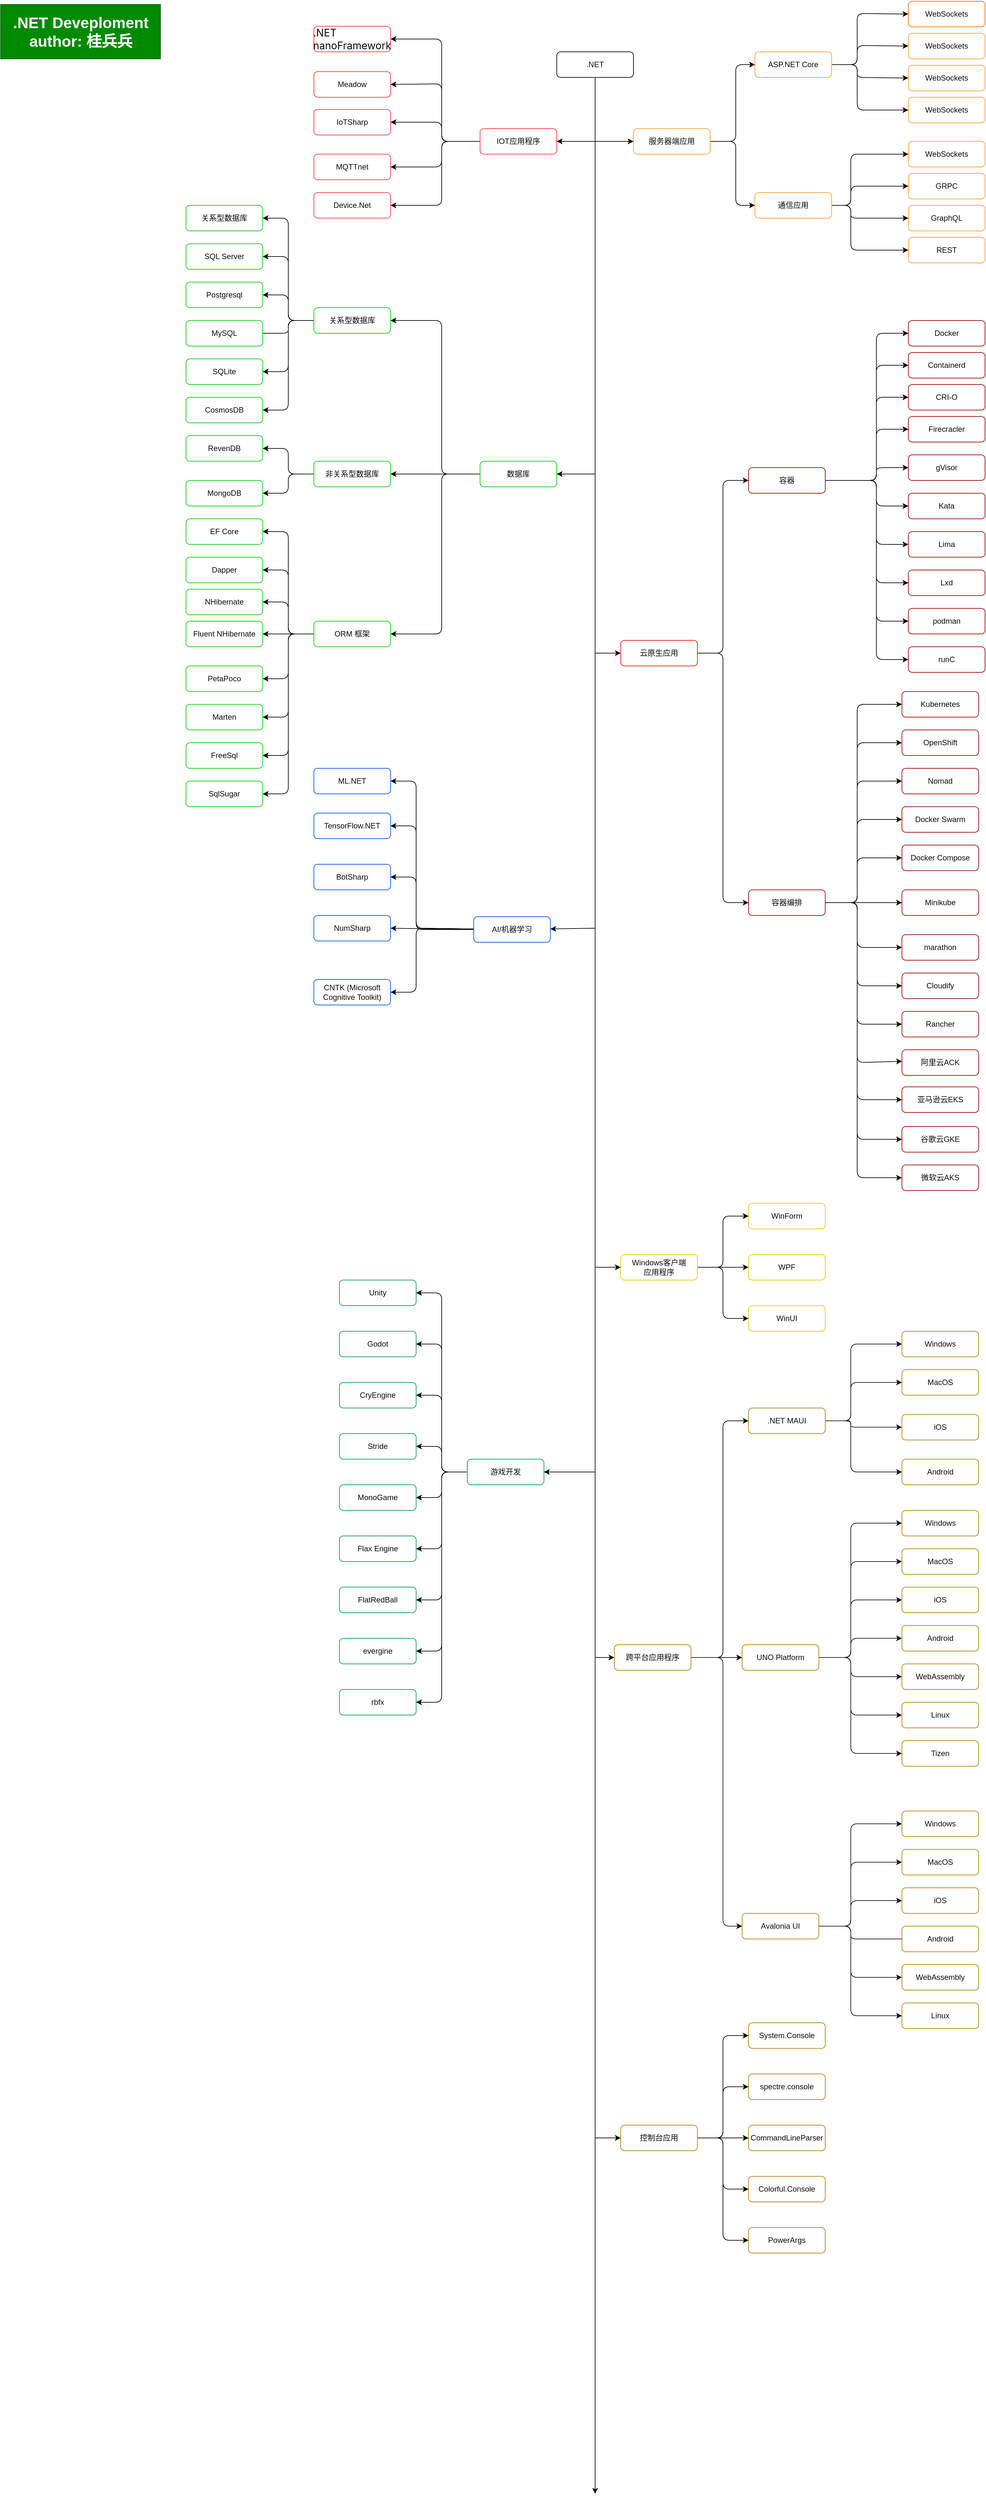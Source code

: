 <mxfile>
    <diagram id="_dQujclmAbDN-xYh9aU0" name="Page-1">
        <mxGraphModel dx="2285" dy="2124" grid="1" gridSize="10" guides="1" tooltips="1" connect="1" arrows="1" fold="1" page="1" pageScale="1" pageWidth="850" pageHeight="1100" background="#ffffff" math="0" shadow="0">
            <root>
                <mxCell id="0"/>
                <mxCell id="1" parent="0"/>
                <mxCell id="162" style="edgeStyle=none;html=1;fillColor=#FFFFFF;strokeColor=#000000;fontColor=#0d0c0c;" parent="1" source="2" edge="1">
                    <mxGeometry relative="1" as="geometry">
                        <mxPoint x="360" y="3137.2" as="targetPoint"/>
                        <Array as="points">
                            <mxPoint x="360" y="-540"/>
                        </Array>
                    </mxGeometry>
                </mxCell>
                <mxCell id="174" style="edgeStyle=none;html=1;entryX=0;entryY=0.5;entryDx=0;entryDy=0;exitX=1;exitY=0.5;exitDx=0;exitDy=0;fillColor=#FFFFFF;strokeColor=#000000;fontColor=#0d0c0c;" parent="1" source="3" target="27" edge="1">
                    <mxGeometry relative="1" as="geometry">
                        <Array as="points">
                            <mxPoint x="580" y="-540"/>
                            <mxPoint x="580" y="-660"/>
                        </Array>
                    </mxGeometry>
                </mxCell>
                <mxCell id="175" style="edgeStyle=none;html=1;entryX=0;entryY=0.5;entryDx=0;entryDy=0;exitX=1;exitY=0.5;exitDx=0;exitDy=0;fillColor=#FFFFFF;strokeColor=#000000;fontColor=#0d0c0c;" parent="1" source="3" target="29" edge="1">
                    <mxGeometry relative="1" as="geometry">
                        <Array as="points">
                            <mxPoint x="580" y="-540"/>
                            <mxPoint x="580" y="-440"/>
                        </Array>
                    </mxGeometry>
                </mxCell>
                <mxCell id="3" value="服务器端应用" style="rounded=1;whiteSpace=wrap;html=1;fillColor=#FFFFFF;strokeColor=#FF9933;fontColor=#0d0c0c;" parent="1" vertex="1">
                    <mxGeometry x="420" y="-560" width="120" height="40" as="geometry"/>
                </mxCell>
                <mxCell id="196" style="edgeStyle=none;html=1;entryX=0;entryY=0.5;entryDx=0;entryDy=0;exitX=1;exitY=0.5;exitDx=0;exitDy=0;fillColor=#FFFFFF;strokeColor=#000000;fontColor=#0d0c0c;" parent="1" source="6" target="71" edge="1">
                    <mxGeometry relative="1" as="geometry">
                        <Array as="points">
                            <mxPoint x="560" y="260"/>
                            <mxPoint x="560" y="-10"/>
                        </Array>
                    </mxGeometry>
                </mxCell>
                <mxCell id="197" style="edgeStyle=none;html=1;entryX=0;entryY=0.5;entryDx=0;entryDy=0;fillColor=#FFFFFF;strokeColor=#000000;fontColor=#0d0c0c;" parent="1" target="82" edge="1">
                    <mxGeometry relative="1" as="geometry">
                        <mxPoint x="520" y="260" as="sourcePoint"/>
                        <Array as="points">
                            <mxPoint x="560" y="260"/>
                            <mxPoint x="560" y="650"/>
                        </Array>
                    </mxGeometry>
                </mxCell>
                <mxCell id="6" value="云原生应用" style="rounded=1;whiteSpace=wrap;html=1;fillColor=#FFFFFF;strokeColor=#E51400;fontColor=#0d0c0c;" parent="1" vertex="1">
                    <mxGeometry x="400" y="240" width="120" height="40" as="geometry"/>
                </mxCell>
                <mxCell id="226" style="edgeStyle=none;html=1;exitX=1;exitY=0.5;exitDx=0;exitDy=0;entryX=0;entryY=0.5;entryDx=0;entryDy=0;fillColor=#FFFFFF;strokeColor=#000000;fontColor=#0d0c0c;" parent="1" source="8" target="42" edge="1">
                    <mxGeometry relative="1" as="geometry">
                        <Array as="points">
                            <mxPoint x="560" y="1220"/>
                            <mxPoint x="560" y="1140"/>
                        </Array>
                    </mxGeometry>
                </mxCell>
                <mxCell id="227" style="edgeStyle=none;html=1;exitX=1;exitY=0.5;exitDx=0;exitDy=0;fillColor=#FFFFFF;strokeColor=#000000;fontColor=#0d0c0c;" parent="1" source="8" target="43" edge="1">
                    <mxGeometry relative="1" as="geometry"/>
                </mxCell>
                <mxCell id="228" style="edgeStyle=none;html=1;entryX=0;entryY=0.5;entryDx=0;entryDy=0;exitX=1;exitY=0.5;exitDx=0;exitDy=0;fillColor=#FFFFFF;strokeColor=#000000;fontColor=#0d0c0c;" parent="1" source="8" target="44" edge="1">
                    <mxGeometry relative="1" as="geometry">
                        <Array as="points">
                            <mxPoint x="560" y="1220"/>
                            <mxPoint x="560" y="1300"/>
                        </Array>
                    </mxGeometry>
                </mxCell>
                <mxCell id="8" value="Windows客户端&lt;br&gt;应用程序" style="rounded=1;whiteSpace=wrap;html=1;fillColor=#FFFFFF;strokeColor=#E3C800;fontColor=#0d0c0c;" parent="1" vertex="1">
                    <mxGeometry x="400" y="1200" width="120" height="40" as="geometry"/>
                </mxCell>
                <mxCell id="137" style="edgeStyle=none;html=1;exitX=0;exitY=0.5;exitDx=0;exitDy=0;entryX=1;entryY=0.5;entryDx=0;entryDy=0;fillColor=#FFFFFF;strokeColor=#000000;fontColor=#0d0c0c;" parent="1" source="11" target="102" edge="1">
                    <mxGeometry relative="1" as="geometry">
                        <Array as="points">
                            <mxPoint x="120" y="-20"/>
                            <mxPoint x="120" y="-260"/>
                        </Array>
                    </mxGeometry>
                </mxCell>
                <mxCell id="138" style="edgeStyle=none;html=1;entryX=1;entryY=0.5;entryDx=0;entryDy=0;exitX=0;exitY=0.5;exitDx=0;exitDy=0;fillColor=#FFFFFF;strokeColor=#000000;fontColor=#0d0c0c;" parent="1" source="11" target="103" edge="1">
                    <mxGeometry relative="1" as="geometry">
                        <Array as="points">
                            <mxPoint x="120" y="-20"/>
                        </Array>
                    </mxGeometry>
                </mxCell>
                <mxCell id="139" style="edgeStyle=none;html=1;entryX=1;entryY=0.5;entryDx=0;entryDy=0;exitX=0;exitY=0.5;exitDx=0;exitDy=0;fillColor=#FFFFFF;strokeColor=#000000;fontColor=#0d0c0c;" parent="1" source="11" target="105" edge="1">
                    <mxGeometry relative="1" as="geometry">
                        <mxPoint x="120" y="60" as="sourcePoint"/>
                        <Array as="points">
                            <mxPoint x="120" y="-20"/>
                            <mxPoint x="120" y="230"/>
                        </Array>
                    </mxGeometry>
                </mxCell>
                <mxCell id="11" value="数据库" style="rounded=1;whiteSpace=wrap;html=1;fillColor=#FFFFFF;strokeColor=#00CC00;fontColor=#0d0c0c;" parent="1" vertex="1">
                    <mxGeometry x="180" y="-40" width="120" height="40" as="geometry"/>
                </mxCell>
                <mxCell id="238" style="edgeStyle=none;html=1;entryX=1;entryY=0.5;entryDx=0;entryDy=0;exitX=0;exitY=0.5;exitDx=0;exitDy=0;fillColor=#000000;fontColor=#0d0c0c;strokeColor=#000000;" parent="1" source="13" target="96" edge="1">
                    <mxGeometry relative="1" as="geometry">
                        <Array as="points">
                            <mxPoint x="120" y="-540"/>
                            <mxPoint x="120" y="-700"/>
                        </Array>
                    </mxGeometry>
                </mxCell>
                <mxCell id="239" style="edgeStyle=none;html=1;entryX=1;entryY=0.5;entryDx=0;entryDy=0;fillColor=#000000;fontColor=#0d0c0c;strokeColor=#000000;" parent="1" target="97" edge="1">
                    <mxGeometry relative="1" as="geometry">
                        <mxPoint x="180" y="-540" as="sourcePoint"/>
                        <Array as="points">
                            <mxPoint x="120" y="-540"/>
                            <mxPoint x="120" y="-630"/>
                        </Array>
                    </mxGeometry>
                </mxCell>
                <mxCell id="240" style="edgeStyle=none;html=1;entryX=1;entryY=0.5;entryDx=0;entryDy=0;exitX=0;exitY=0.5;exitDx=0;exitDy=0;fillColor=#000000;fontColor=#0d0c0c;strokeColor=#000000;" parent="1" source="13" target="98" edge="1">
                    <mxGeometry relative="1" as="geometry">
                        <Array as="points">
                            <mxPoint x="120" y="-540"/>
                            <mxPoint x="120" y="-570"/>
                        </Array>
                    </mxGeometry>
                </mxCell>
                <mxCell id="241" style="edgeStyle=none;html=1;entryX=1;entryY=0.5;entryDx=0;entryDy=0;exitX=0;exitY=0.5;exitDx=0;exitDy=0;fillColor=#000000;fontColor=#0d0c0c;strokeColor=#000000;" parent="1" source="13" target="99" edge="1">
                    <mxGeometry relative="1" as="geometry">
                        <Array as="points">
                            <mxPoint x="120" y="-540"/>
                            <mxPoint x="120" y="-500"/>
                        </Array>
                    </mxGeometry>
                </mxCell>
                <mxCell id="242" style="edgeStyle=none;html=1;entryX=1;entryY=0.5;entryDx=0;entryDy=0;exitX=0;exitY=0.5;exitDx=0;exitDy=0;fillColor=#000000;fontColor=#0d0c0c;strokeColor=#000000;" parent="1" source="13" target="101" edge="1">
                    <mxGeometry relative="1" as="geometry">
                        <Array as="points">
                            <mxPoint x="120" y="-540"/>
                            <mxPoint x="120" y="-440"/>
                        </Array>
                    </mxGeometry>
                </mxCell>
                <mxCell id="13" value="IOT应用程序" style="rounded=1;whiteSpace=wrap;html=1;fillColor=#FFFFFF;strokeColor=#FF3333;fontColor=#0d0c0c;" parent="1" vertex="1">
                    <mxGeometry x="180" y="-560" width="120" height="40" as="geometry"/>
                </mxCell>
                <mxCell id="155" style="edgeStyle=none;html=1;entryX=1;entryY=0.5;entryDx=0;entryDy=0;fillColor=#FFFFFF;strokeColor=#000000;fontColor=#0d0c0c;" parent="1" target="111" edge="1">
                    <mxGeometry relative="1" as="geometry">
                        <mxPoint x="170" y="692" as="sourcePoint"/>
                        <Array as="points">
                            <mxPoint x="80" y="692"/>
                            <mxPoint x="80" y="610"/>
                        </Array>
                    </mxGeometry>
                </mxCell>
                <mxCell id="157" style="edgeStyle=none;html=1;entryX=1;entryY=0.5;entryDx=0;entryDy=0;fillColor=#FFFFFF;strokeColor=#000000;fontColor=#0d0c0c;" parent="1" source="15" target="108" edge="1">
                    <mxGeometry relative="1" as="geometry">
                        <Array as="points">
                            <mxPoint x="80" y="690"/>
                            <mxPoint x="80" y="460"/>
                        </Array>
                    </mxGeometry>
                </mxCell>
                <mxCell id="159" style="edgeStyle=none;html=1;entryX=1;entryY=0.5;entryDx=0;entryDy=0;fillColor=#FFFFFF;strokeColor=#000000;fontColor=#0d0c0c;" parent="1" source="15" target="109" edge="1">
                    <mxGeometry relative="1" as="geometry">
                        <Array as="points">
                            <mxPoint x="80" y="690"/>
                            <mxPoint x="80" y="530"/>
                        </Array>
                    </mxGeometry>
                </mxCell>
                <mxCell id="281" style="edgeStyle=none;html=1;exitX=0;exitY=0.5;exitDx=0;exitDy=0;entryX=1;entryY=0.5;entryDx=0;entryDy=0;fillColor=#FFFFFF;strokeColor=#000000;fontColor=#0d0c0c;" parent="1" source="15" target="122" edge="1">
                    <mxGeometry relative="1" as="geometry"/>
                </mxCell>
                <mxCell id="282" style="edgeStyle=none;html=1;entryX=1;entryY=0.5;entryDx=0;entryDy=0;fillColor=#FFFFFF;strokeColor=#000000;fontColor=#0d0c0c;" parent="1" source="15" target="110" edge="1">
                    <mxGeometry relative="1" as="geometry">
                        <Array as="points">
                            <mxPoint x="80" y="690"/>
                            <mxPoint x="80" y="790"/>
                        </Array>
                    </mxGeometry>
                </mxCell>
                <mxCell id="15" value="AI/机器学习" style="rounded=1;whiteSpace=wrap;html=1;fillColor=#FFFFFF;strokeColor=#0050EF;fontColor=#0d0c0c;" parent="1" vertex="1">
                    <mxGeometry x="170" y="672" width="120" height="40" as="geometry"/>
                </mxCell>
                <mxCell id="231" style="edgeStyle=none;html=1;entryX=0;entryY=0.5;entryDx=0;entryDy=0;exitX=1;exitY=0.5;exitDx=0;exitDy=0;fillColor=#FFFFFF;strokeColor=#000000;fontColor=#0d0c0c;" parent="1" source="18" target="52" edge="1">
                    <mxGeometry relative="1" as="geometry">
                        <Array as="points">
                            <mxPoint x="560" y="2581"/>
                            <mxPoint x="560" y="2421"/>
                        </Array>
                    </mxGeometry>
                </mxCell>
                <mxCell id="232" style="edgeStyle=none;html=1;entryX=0;entryY=0.5;entryDx=0;entryDy=0;exitX=1;exitY=0.5;exitDx=0;exitDy=0;fillColor=#FFFFFF;strokeColor=#000000;fontColor=#0d0c0c;" parent="1" source="18" target="53" edge="1">
                    <mxGeometry relative="1" as="geometry">
                        <Array as="points">
                            <mxPoint x="560" y="2581"/>
                            <mxPoint x="560" y="2501"/>
                        </Array>
                    </mxGeometry>
                </mxCell>
                <mxCell id="233" style="edgeStyle=none;html=1;fillColor=#FFFFFF;strokeColor=#000000;fontColor=#0d0c0c;" parent="1" source="18" target="54" edge="1">
                    <mxGeometry relative="1" as="geometry"/>
                </mxCell>
                <mxCell id="234" style="edgeStyle=none;html=1;entryX=0;entryY=0.5;entryDx=0;entryDy=0;exitX=1;exitY=0.5;exitDx=0;exitDy=0;fillColor=#FFFFFF;strokeColor=#000000;fontColor=#0d0c0c;" parent="1" source="18" target="64" edge="1">
                    <mxGeometry relative="1" as="geometry">
                        <Array as="points">
                            <mxPoint x="560" y="2581"/>
                            <mxPoint x="560" y="2661"/>
                        </Array>
                    </mxGeometry>
                </mxCell>
                <mxCell id="235" style="edgeStyle=none;html=1;entryX=0;entryY=0.5;entryDx=0;entryDy=0;exitX=1;exitY=0.5;exitDx=0;exitDy=0;fillColor=#FFFFFF;strokeColor=#000000;fontColor=#0d0c0c;" parent="1" source="18" target="51" edge="1">
                    <mxGeometry relative="1" as="geometry">
                        <Array as="points">
                            <mxPoint x="560" y="2581"/>
                            <mxPoint x="560" y="2741"/>
                        </Array>
                    </mxGeometry>
                </mxCell>
                <mxCell id="18" value="控制台应用" style="rounded=1;whiteSpace=wrap;html=1;fillColor=#FFFFFF;strokeColor=#B37907;fontColor=#0d0c0c;" parent="1" vertex="1">
                    <mxGeometry x="400" y="2561" width="120" height="40" as="geometry"/>
                </mxCell>
                <mxCell id="286" style="edgeStyle=none;html=1;entryX=1;entryY=0.5;entryDx=0;entryDy=0;exitX=0;exitY=0.5;exitDx=0;exitDy=0;fillColor=#FFFFFF;strokeColor=#000000;fontColor=#0d0c0c;" parent="1" source="23" target="112" edge="1">
                    <mxGeometry relative="1" as="geometry">
                        <Array as="points">
                            <mxPoint x="120" y="1540"/>
                            <mxPoint x="120" y="1260"/>
                        </Array>
                    </mxGeometry>
                </mxCell>
                <mxCell id="287" style="edgeStyle=none;html=1;entryX=1;entryY=0.5;entryDx=0;entryDy=0;exitX=0;exitY=0.5;exitDx=0;exitDy=0;fillColor=#FFFFFF;strokeColor=#000000;fontColor=#0d0c0c;" parent="1" source="23" target="113" edge="1">
                    <mxGeometry relative="1" as="geometry">
                        <mxPoint x="160" y="1550" as="sourcePoint"/>
                        <Array as="points">
                            <mxPoint x="120" y="1540"/>
                            <mxPoint x="120" y="1340"/>
                        </Array>
                    </mxGeometry>
                </mxCell>
                <mxCell id="288" style="edgeStyle=none;html=1;exitX=0;exitY=0.5;exitDx=0;exitDy=0;entryX=1;entryY=0.5;entryDx=0;entryDy=0;fillColor=#FFFFFF;strokeColor=#000000;fontColor=#0d0c0c;" parent="1" source="23" target="115" edge="1">
                    <mxGeometry relative="1" as="geometry">
                        <Array as="points">
                            <mxPoint x="120" y="1540"/>
                            <mxPoint x="120" y="1420"/>
                        </Array>
                    </mxGeometry>
                </mxCell>
                <mxCell id="289" style="edgeStyle=none;html=1;entryX=1;entryY=0.5;entryDx=0;entryDy=0;exitX=0;exitY=0.5;exitDx=0;exitDy=0;fillColor=#FFFFFF;strokeColor=#000000;fontColor=#0d0c0c;" parent="1" source="23" target="116" edge="1">
                    <mxGeometry relative="1" as="geometry">
                        <Array as="points">
                            <mxPoint x="120" y="1540"/>
                            <mxPoint x="120" y="1500"/>
                        </Array>
                    </mxGeometry>
                </mxCell>
                <mxCell id="290" style="edgeStyle=none;html=1;entryX=1;entryY=0.5;entryDx=0;entryDy=0;exitX=0;exitY=0.5;exitDx=0;exitDy=0;fillColor=#FFFFFF;strokeColor=#000000;fontColor=#0d0c0c;" parent="1" source="23" target="117" edge="1">
                    <mxGeometry relative="1" as="geometry">
                        <Array as="points">
                            <mxPoint x="120" y="1540"/>
                            <mxPoint x="120" y="1580"/>
                        </Array>
                    </mxGeometry>
                </mxCell>
                <mxCell id="291" style="edgeStyle=none;html=1;entryX=1;entryY=0.5;entryDx=0;entryDy=0;exitX=0;exitY=0.5;exitDx=0;exitDy=0;fillColor=#FFFFFF;strokeColor=#000000;fontColor=#0d0c0c;" parent="1" source="23" target="114" edge="1">
                    <mxGeometry relative="1" as="geometry">
                        <Array as="points">
                            <mxPoint x="120" y="1540"/>
                            <mxPoint x="120" y="1660"/>
                        </Array>
                    </mxGeometry>
                </mxCell>
                <mxCell id="292" style="edgeStyle=none;html=1;entryX=1;entryY=0.5;entryDx=0;entryDy=0;exitX=0;exitY=0.5;exitDx=0;exitDy=0;fillColor=#FFFFFF;strokeColor=#000000;fontColor=#0d0c0c;" parent="1" source="23" target="120" edge="1">
                    <mxGeometry relative="1" as="geometry">
                        <Array as="points">
                            <mxPoint x="120" y="1540"/>
                            <mxPoint x="120" y="1740"/>
                        </Array>
                    </mxGeometry>
                </mxCell>
                <mxCell id="293" style="edgeStyle=none;html=1;entryX=1;entryY=0.5;entryDx=0;entryDy=0;fillColor=#FFFFFF;strokeColor=#000000;fontColor=#0d0c0c;" parent="1" target="118" edge="1">
                    <mxGeometry relative="1" as="geometry">
                        <mxPoint x="160" y="1540" as="sourcePoint"/>
                        <Array as="points">
                            <mxPoint x="120" y="1540"/>
                            <mxPoint x="120" y="1820"/>
                        </Array>
                    </mxGeometry>
                </mxCell>
                <mxCell id="294" style="edgeStyle=none;html=1;entryX=1;entryY=0.5;entryDx=0;entryDy=0;exitX=0;exitY=0.5;exitDx=0;exitDy=0;fillColor=#FFFFFF;strokeColor=#000000;fontColor=#0d0c0c;" parent="1" source="23" target="121" edge="1">
                    <mxGeometry relative="1" as="geometry">
                        <Array as="points">
                            <mxPoint x="120" y="1540"/>
                            <mxPoint x="120" y="1900"/>
                        </Array>
                    </mxGeometry>
                </mxCell>
                <mxCell id="23" value="游戏开发" style="rounded=1;whiteSpace=wrap;html=1;fillColor=#FFFFFF;strokeColor=#00994D;fontColor=#0d0c0c;shadow=0;" parent="1" vertex="1">
                    <mxGeometry x="160" y="1520" width="120" height="40" as="geometry"/>
                </mxCell>
                <mxCell id="176" style="edgeStyle=none;html=1;entryX=0;entryY=0.5;entryDx=0;entryDy=0;exitX=1;exitY=0.5;exitDx=0;exitDy=0;fillColor=#FFFFFF;strokeColor=#000000;fontColor=#0d0c0c;" parent="1" source="27" target="170" edge="1">
                    <mxGeometry relative="1" as="geometry">
                        <Array as="points">
                            <mxPoint x="770" y="-660"/>
                            <mxPoint x="770" y="-740"/>
                        </Array>
                    </mxGeometry>
                </mxCell>
                <mxCell id="177" style="edgeStyle=none;html=1;entryX=0;entryY=0.5;entryDx=0;entryDy=0;exitX=1;exitY=0.5;exitDx=0;exitDy=0;fillColor=#FFFFFF;strokeColor=#000000;fontColor=#0d0c0c;" parent="1" source="27" target="171" edge="1">
                    <mxGeometry relative="1" as="geometry">
                        <Array as="points">
                            <mxPoint x="770" y="-660"/>
                            <mxPoint x="770" y="-690"/>
                        </Array>
                    </mxGeometry>
                </mxCell>
                <mxCell id="178" style="edgeStyle=none;html=1;entryX=0;entryY=0.5;entryDx=0;entryDy=0;exitX=1;exitY=0.5;exitDx=0;exitDy=0;fillColor=#FFFFFF;strokeColor=#000000;fontColor=#0d0c0c;" parent="1" source="27" target="172" edge="1">
                    <mxGeometry relative="1" as="geometry">
                        <Array as="points">
                            <mxPoint x="770" y="-660"/>
                            <mxPoint x="770" y="-640"/>
                        </Array>
                    </mxGeometry>
                </mxCell>
                <mxCell id="179" style="edgeStyle=none;html=1;entryX=0;entryY=0.5;entryDx=0;entryDy=0;fillColor=#FFFFFF;strokeColor=#000000;fontColor=#0d0c0c;" parent="1" target="173" edge="1">
                    <mxGeometry relative="1" as="geometry">
                        <mxPoint x="730" y="-660" as="sourcePoint"/>
                        <Array as="points">
                            <mxPoint x="770" y="-660"/>
                            <mxPoint x="770" y="-589"/>
                        </Array>
                    </mxGeometry>
                </mxCell>
                <mxCell id="27" value="ASP.NET Core" style="rounded=1;whiteSpace=wrap;html=1;fillColor=#FFFFFF;strokeColor=#FF9933;fontColor=#0d0c0c;" parent="1" vertex="1">
                    <mxGeometry x="610" y="-680" width="120" height="40" as="geometry"/>
                </mxCell>
                <mxCell id="180" style="edgeStyle=none;html=1;entryX=0;entryY=0.5;entryDx=0;entryDy=0;exitX=1;exitY=0.5;exitDx=0;exitDy=0;fillColor=#FFFFFF;fontColor=#0d0c0c;strokeColor=#000000;" parent="1" source="29" target="35" edge="1">
                    <mxGeometry relative="1" as="geometry">
                        <Array as="points">
                            <mxPoint x="760" y="-440"/>
                            <mxPoint x="760" y="-520"/>
                        </Array>
                    </mxGeometry>
                </mxCell>
                <mxCell id="181" style="edgeStyle=none;html=1;entryX=0;entryY=0.5;entryDx=0;entryDy=0;exitX=1;exitY=0.5;exitDx=0;exitDy=0;fillColor=#FFFFFF;fontColor=#0d0c0c;strokeColor=#000000;" parent="1" source="29" target="37" edge="1">
                    <mxGeometry relative="1" as="geometry">
                        <Array as="points">
                            <mxPoint x="760" y="-440"/>
                            <mxPoint x="760" y="-470"/>
                        </Array>
                    </mxGeometry>
                </mxCell>
                <mxCell id="182" style="edgeStyle=none;html=1;entryX=0;entryY=0.5;entryDx=0;entryDy=0;exitX=1;exitY=0.5;exitDx=0;exitDy=0;fillColor=#FFFFFF;fontColor=#0d0c0c;strokeColor=#000000;" parent="1" source="29" target="36" edge="1">
                    <mxGeometry relative="1" as="geometry">
                        <Array as="points">
                            <mxPoint x="760" y="-440"/>
                            <mxPoint x="760" y="-420"/>
                        </Array>
                    </mxGeometry>
                </mxCell>
                <mxCell id="183" style="edgeStyle=none;html=1;entryX=0;entryY=0.5;entryDx=0;entryDy=0;exitX=1;exitY=0.5;exitDx=0;exitDy=0;fillColor=#FFFFFF;fontColor=#0d0c0c;strokeColor=#000000;" parent="1" source="29" target="38" edge="1">
                    <mxGeometry relative="1" as="geometry">
                        <Array as="points">
                            <mxPoint x="760" y="-440"/>
                            <mxPoint x="760" y="-370"/>
                        </Array>
                    </mxGeometry>
                </mxCell>
                <mxCell id="29" value="通信应用" style="rounded=1;whiteSpace=wrap;html=1;fillColor=#FFFFFF;strokeColor=#FF9933;fontColor=#0d0c0c;" parent="1" vertex="1">
                    <mxGeometry x="610" y="-460" width="120" height="40" as="geometry"/>
                </mxCell>
                <mxCell id="35" value="&lt;div&gt;&lt;br&gt;&lt;/div&gt;&lt;div&gt;WebSockets&lt;/div&gt;&lt;div&gt;&lt;br&gt;&lt;/div&gt;" style="rounded=1;whiteSpace=wrap;html=1;fillColor=#FFFFFF;strokeColor=#FF9933;fontColor=#0d0c0c;" parent="1" vertex="1">
                    <mxGeometry x="850" y="-540" width="120" height="40" as="geometry"/>
                </mxCell>
                <mxCell id="36" value="&lt;div&gt;&lt;br&gt;&lt;/div&gt;&lt;div&gt;GraphQL&lt;/div&gt;&lt;div&gt;&lt;br&gt;&lt;/div&gt;" style="rounded=1;whiteSpace=wrap;html=1;fillColor=#FFFFFF;fontColor=#0d0c0c;strokeColor=#FF9933;" parent="1" vertex="1">
                    <mxGeometry x="850" y="-440" width="120" height="40" as="geometry"/>
                </mxCell>
                <mxCell id="37" value="GRPC" style="rounded=1;whiteSpace=wrap;html=1;fillColor=#FFFFFF;strokeColor=#FF9933;fontColor=#0d0c0c;" parent="1" vertex="1">
                    <mxGeometry x="850" y="-490" width="120" height="40" as="geometry"/>
                </mxCell>
                <mxCell id="38" value="&lt;div&gt;REST&lt;br&gt;&lt;/div&gt;" style="rounded=1;whiteSpace=wrap;html=1;fillColor=#FFFFFF;strokeColor=#FF9933;fontColor=#0d0c0c;" parent="1" vertex="1">
                    <mxGeometry x="850" y="-390" width="120" height="40" as="geometry"/>
                </mxCell>
                <mxCell id="42" value="WinForm" style="rounded=1;whiteSpace=wrap;html=1;fillColor=#FFFFFF;strokeColor=#E3C800;fontColor=#0d0c0c;" parent="1" vertex="1">
                    <mxGeometry x="600" y="1120" width="120" height="40" as="geometry"/>
                </mxCell>
                <mxCell id="43" value="WPF" style="rounded=1;whiteSpace=wrap;html=1;fillColor=#FFFFFF;strokeColor=#E3C800;fontColor=#0d0c0c;" parent="1" vertex="1">
                    <mxGeometry x="600" y="1200" width="120" height="40" as="geometry"/>
                </mxCell>
                <mxCell id="44" value="WinUI" style="rounded=1;whiteSpace=wrap;html=1;fillColor=#FFFFFF;strokeColor=#E3C800;fontColor=#0d0c0c;" parent="1" vertex="1">
                    <mxGeometry x="600" y="1280" width="120" height="40" as="geometry"/>
                </mxCell>
                <mxCell id="61" style="edgeStyle=none;html=1;entryX=0;entryY=0.5;entryDx=0;entryDy=0;exitX=1;exitY=0.5;exitDx=0;exitDy=0;fillColor=#FFFFFF;strokeColor=#000000;fontColor=#0d0c0c;" parent="1" source="46" target="49" edge="1">
                    <mxGeometry relative="1" as="geometry">
                        <Array as="points">
                            <mxPoint x="560" y="1830"/>
                            <mxPoint x="560" y="1660"/>
                            <mxPoint x="560" y="1460"/>
                        </Array>
                    </mxGeometry>
                </mxCell>
                <mxCell id="62" style="edgeStyle=none;html=1;exitX=1;exitY=0.5;exitDx=0;exitDy=0;entryX=0;entryY=0.5;entryDx=0;entryDy=0;fillColor=#FFFFFF;strokeColor=#000000;fontColor=#0d0c0c;" parent="1" source="46" target="48" edge="1">
                    <mxGeometry relative="1" as="geometry"/>
                </mxCell>
                <mxCell id="328" style="edgeStyle=none;html=1;entryX=0;entryY=0.5;entryDx=0;entryDy=0;strokeColor=#121212;exitX=1;exitY=0.5;exitDx=0;exitDy=0;" edge="1" parent="1" source="46" target="50">
                    <mxGeometry relative="1" as="geometry">
                        <Array as="points">
                            <mxPoint x="560" y="1830"/>
                            <mxPoint x="560" y="2100"/>
                            <mxPoint x="560" y="2250"/>
                        </Array>
                    </mxGeometry>
                </mxCell>
                <mxCell id="46" value="跨平台应用程序" style="rounded=1;whiteSpace=wrap;html=1;fillColor=#FFFFFF;strokeColor=#B37907;fontColor=#0d0c0c;" parent="1" vertex="1">
                    <mxGeometry x="390" y="1810" width="120" height="40" as="geometry"/>
                </mxCell>
                <mxCell id="321" style="edgeStyle=none;html=1;entryX=0;entryY=0.5;entryDx=0;entryDy=0;strokeColor=#121212;exitX=1;exitY=0.5;exitDx=0;exitDy=0;" edge="1" parent="1" source="48" target="316">
                    <mxGeometry relative="1" as="geometry">
                        <Array as="points">
                            <mxPoint x="760" y="1830"/>
                            <mxPoint x="760" y="1620"/>
                        </Array>
                    </mxGeometry>
                </mxCell>
                <mxCell id="322" style="edgeStyle=none;html=1;entryX=0;entryY=0.5;entryDx=0;entryDy=0;strokeColor=#121212;exitX=1;exitY=0.5;exitDx=0;exitDy=0;" edge="1" parent="1" source="48" target="300">
                    <mxGeometry relative="1" as="geometry">
                        <Array as="points">
                            <mxPoint x="760" y="1830"/>
                            <mxPoint x="760" y="1680"/>
                        </Array>
                    </mxGeometry>
                </mxCell>
                <mxCell id="323" style="edgeStyle=none;html=1;entryX=0;entryY=0.5;entryDx=0;entryDy=0;strokeColor=#121212;exitX=1;exitY=0.5;exitDx=0;exitDy=0;" edge="1" parent="1" source="48" target="317">
                    <mxGeometry relative="1" as="geometry">
                        <Array as="points">
                            <mxPoint x="760" y="1830"/>
                            <mxPoint x="760" y="1740"/>
                        </Array>
                    </mxGeometry>
                </mxCell>
                <mxCell id="324" style="edgeStyle=none;html=1;entryX=0;entryY=0.5;entryDx=0;entryDy=0;strokeColor=#121212;exitX=1;exitY=0.5;exitDx=0;exitDy=0;" edge="1" parent="1" source="48" target="301">
                    <mxGeometry relative="1" as="geometry">
                        <Array as="points">
                            <mxPoint x="760" y="1830"/>
                            <mxPoint x="760" y="1800"/>
                        </Array>
                    </mxGeometry>
                </mxCell>
                <mxCell id="325" style="edgeStyle=none;html=1;entryX=0;entryY=0.5;entryDx=0;entryDy=0;strokeColor=#121212;exitX=1;exitY=0.5;exitDx=0;exitDy=0;" edge="1" parent="1" source="48" target="318">
                    <mxGeometry relative="1" as="geometry">
                        <Array as="points">
                            <mxPoint x="760" y="1830"/>
                            <mxPoint x="760" y="1860"/>
                        </Array>
                    </mxGeometry>
                </mxCell>
                <mxCell id="326" style="edgeStyle=none;html=1;entryX=0;entryY=0.5;entryDx=0;entryDy=0;strokeColor=#121212;" edge="1" parent="1" target="319">
                    <mxGeometry relative="1" as="geometry">
                        <mxPoint x="710" y="1830" as="sourcePoint"/>
                        <Array as="points">
                            <mxPoint x="760" y="1830"/>
                            <mxPoint x="760" y="1920"/>
                        </Array>
                    </mxGeometry>
                </mxCell>
                <mxCell id="327" style="edgeStyle=none;html=1;entryX=0;entryY=0.5;entryDx=0;entryDy=0;strokeColor=#121212;exitX=1;exitY=0.5;exitDx=0;exitDy=0;" edge="1" parent="1" source="48" target="320">
                    <mxGeometry relative="1" as="geometry">
                        <mxPoint x="720" y="1830" as="sourcePoint"/>
                        <Array as="points">
                            <mxPoint x="760" y="1830"/>
                            <mxPoint x="760" y="1980"/>
                        </Array>
                    </mxGeometry>
                </mxCell>
                <mxCell id="48" value="UNO Platform" style="rounded=1;whiteSpace=wrap;html=1;fillColor=#FFFFFF;strokeColor=#B37907;fontColor=#0d0c0c;" parent="1" vertex="1">
                    <mxGeometry x="590" y="1810" width="120" height="40" as="geometry"/>
                </mxCell>
                <mxCell id="311" style="edgeStyle=none;html=1;entryX=0;entryY=0.5;entryDx=0;entryDy=0;strokeColor=#121212;exitX=1;exitY=0.5;exitDx=0;exitDy=0;" edge="1" parent="1" source="49" target="305">
                    <mxGeometry relative="1" as="geometry">
                        <Array as="points">
                            <mxPoint x="760" y="1460"/>
                            <mxPoint x="760" y="1340"/>
                        </Array>
                    </mxGeometry>
                </mxCell>
                <mxCell id="312" style="edgeStyle=none;html=1;entryX=0;entryY=0.5;entryDx=0;entryDy=0;strokeColor=#121212;exitX=1;exitY=0.5;exitDx=0;exitDy=0;" edge="1" parent="1" source="49" target="304">
                    <mxGeometry relative="1" as="geometry">
                        <Array as="points">
                            <mxPoint x="760" y="1460"/>
                            <mxPoint x="760" y="1400"/>
                        </Array>
                    </mxGeometry>
                </mxCell>
                <mxCell id="314" style="edgeStyle=none;html=1;entryX=0;entryY=0.5;entryDx=0;entryDy=0;strokeColor=#121212;exitX=1;exitY=0.5;exitDx=0;exitDy=0;" edge="1" parent="1" source="49" target="306">
                    <mxGeometry relative="1" as="geometry">
                        <Array as="points">
                            <mxPoint x="760" y="1460"/>
                            <mxPoint x="760" y="1470"/>
                        </Array>
                    </mxGeometry>
                </mxCell>
                <mxCell id="315" style="edgeStyle=none;html=1;entryX=0;entryY=0.5;entryDx=0;entryDy=0;strokeColor=#121212;exitX=1;exitY=0.5;exitDx=0;exitDy=0;" edge="1" parent="1" source="49" target="296">
                    <mxGeometry relative="1" as="geometry">
                        <Array as="points">
                            <mxPoint x="750" y="1460"/>
                            <mxPoint x="760" y="1460"/>
                            <mxPoint x="760" y="1540"/>
                        </Array>
                    </mxGeometry>
                </mxCell>
                <mxCell id="49" value=".NET MAUI" style="rounded=1;whiteSpace=wrap;html=1;fillColor=#FFFFFF;strokeColor=#B37907;fontColor=#0d0c0c;" parent="1" vertex="1">
                    <mxGeometry x="600" y="1440" width="120" height="40" as="geometry"/>
                </mxCell>
                <mxCell id="335" style="edgeStyle=none;html=1;entryX=0;entryY=0.5;entryDx=0;entryDy=0;strokeColor=#121212;exitX=1;exitY=0.5;exitDx=0;exitDy=0;" edge="1" parent="1" source="50" target="331">
                    <mxGeometry relative="1" as="geometry">
                        <Array as="points">
                            <mxPoint x="760" y="2250"/>
                            <mxPoint x="760" y="2090"/>
                        </Array>
                    </mxGeometry>
                </mxCell>
                <mxCell id="336" style="edgeStyle=none;html=1;entryX=0;entryY=0.5;entryDx=0;entryDy=0;strokeColor=#121212;exitX=1;exitY=0.5;exitDx=0;exitDy=0;" edge="1" parent="1" source="50" target="329">
                    <mxGeometry relative="1" as="geometry">
                        <Array as="points">
                            <mxPoint x="760" y="2250"/>
                            <mxPoint x="760" y="2150"/>
                        </Array>
                    </mxGeometry>
                </mxCell>
                <mxCell id="337" style="edgeStyle=none;html=1;entryX=0;entryY=0.5;entryDx=0;entryDy=0;strokeColor=#121212;exitX=1;exitY=0.5;exitDx=0;exitDy=0;" edge="1" parent="1" source="50" target="332">
                    <mxGeometry relative="1" as="geometry">
                        <Array as="points">
                            <mxPoint x="760" y="2250"/>
                            <mxPoint x="760" y="2210"/>
                        </Array>
                    </mxGeometry>
                </mxCell>
                <mxCell id="338" style="edgeStyle=none;html=1;entryX=0.083;entryY=0.5;entryDx=0;entryDy=0;entryPerimeter=0;strokeColor=#121212;exitX=1;exitY=0.5;exitDx=0;exitDy=0;" edge="1" parent="1" source="50" target="330">
                    <mxGeometry relative="1" as="geometry">
                        <Array as="points">
                            <mxPoint x="760" y="2250"/>
                            <mxPoint x="760" y="2270"/>
                        </Array>
                    </mxGeometry>
                </mxCell>
                <mxCell id="339" style="edgeStyle=none;html=1;entryX=0;entryY=0.5;entryDx=0;entryDy=0;strokeColor=#121212;exitX=1;exitY=0.5;exitDx=0;exitDy=0;" edge="1" parent="1" source="50" target="333">
                    <mxGeometry relative="1" as="geometry">
                        <Array as="points">
                            <mxPoint x="760" y="2250"/>
                            <mxPoint x="760" y="2330"/>
                        </Array>
                    </mxGeometry>
                </mxCell>
                <mxCell id="340" style="edgeStyle=none;html=1;entryX=0;entryY=0.5;entryDx=0;entryDy=0;strokeColor=#121212;exitX=1;exitY=0.5;exitDx=0;exitDy=0;" edge="1" parent="1" source="50" target="334">
                    <mxGeometry relative="1" as="geometry">
                        <Array as="points">
                            <mxPoint x="760" y="2250"/>
                            <mxPoint x="760" y="2390"/>
                        </Array>
                    </mxGeometry>
                </mxCell>
                <mxCell id="50" value="Avalonia UI" style="rounded=1;whiteSpace=wrap;html=1;fillColor=#FFFFFF;strokeColor=#B37907;fontColor=#0d0c0c;" parent="1" vertex="1">
                    <mxGeometry x="590" y="2230" width="120" height="40" as="geometry"/>
                </mxCell>
                <mxCell id="51" value="PowerArgs" style="rounded=1;whiteSpace=wrap;html=1;fillColor=#FFFFFF;strokeColor=#B37907;fontColor=#0d0c0c;" parent="1" vertex="1">
                    <mxGeometry x="600" y="2721" width="120" height="40" as="geometry"/>
                </mxCell>
                <mxCell id="52" value="System.Console" style="rounded=1;whiteSpace=wrap;html=1;fillColor=#FFFFFF;strokeColor=#B37907;fontColor=#0d0c0c;" parent="1" vertex="1">
                    <mxGeometry x="600" y="2401" width="120" height="40" as="geometry"/>
                </mxCell>
                <mxCell id="53" value="spectre.console" style="rounded=1;whiteSpace=wrap;html=1;fillColor=#FFFFFF;strokeColor=#B37907;fontColor=#0d0c0c;" parent="1" vertex="1">
                    <mxGeometry x="600" y="2481" width="120" height="40" as="geometry"/>
                </mxCell>
                <mxCell id="54" value="CommandLineParser" style="rounded=1;whiteSpace=wrap;html=1;fillColor=#FFFFFF;strokeColor=#B37907;fontColor=#0d0c0c;" parent="1" vertex="1">
                    <mxGeometry x="600" y="2561" width="120" height="40" as="geometry"/>
                </mxCell>
                <mxCell id="64" value="Colorful.Console" style="rounded=1;whiteSpace=wrap;html=1;fillColor=#FFFFFF;strokeColor=#B37907;fontColor=#0d0c0c;" parent="1" vertex="1">
                    <mxGeometry x="600" y="2641" width="120" height="40" as="geometry"/>
                </mxCell>
                <mxCell id="66" value="Docker" style="rounded=1;whiteSpace=wrap;html=1;fillColor=#FFFFFF;strokeColor=#990000;fontColor=#0d0c0c;" parent="1" vertex="1">
                    <mxGeometry x="850" y="-260" width="120" height="40" as="geometry"/>
                </mxCell>
                <mxCell id="69" value="Containerd" style="rounded=1;whiteSpace=wrap;html=1;fillColor=#FFFFFF;strokeColor=#990000;fontColor=#0d0c0c;" parent="1" vertex="1">
                    <mxGeometry x="850" y="-210" width="120" height="40" as="geometry"/>
                </mxCell>
                <mxCell id="70" value="Firecracler" style="rounded=1;whiteSpace=wrap;html=1;fillColor=#FFFFFF;strokeColor=#990000;fontColor=#0d0c0c;" parent="1" vertex="1">
                    <mxGeometry x="850" y="-110" width="120" height="40" as="geometry"/>
                </mxCell>
                <mxCell id="198" style="edgeStyle=none;html=1;entryX=0;entryY=0.5;entryDx=0;entryDy=0;exitX=1;exitY=0.5;exitDx=0;exitDy=0;fillColor=#FFFFFF;strokeColor=#000000;fontColor=#0d0c0c;" parent="1" source="71" target="66" edge="1">
                    <mxGeometry relative="1" as="geometry">
                        <Array as="points">
                            <mxPoint x="800" y="-10"/>
                            <mxPoint x="800" y="-240"/>
                        </Array>
                    </mxGeometry>
                </mxCell>
                <mxCell id="199" style="edgeStyle=none;html=1;entryX=0;entryY=0.5;entryDx=0;entryDy=0;exitX=1;exitY=0.5;exitDx=0;exitDy=0;fillColor=#FFFFFF;strokeColor=#000000;fontColor=#0d0c0c;" parent="1" source="71" target="69" edge="1">
                    <mxGeometry relative="1" as="geometry">
                        <Array as="points">
                            <mxPoint x="800" y="-10"/>
                            <mxPoint x="800" y="-190"/>
                        </Array>
                    </mxGeometry>
                </mxCell>
                <mxCell id="200" style="edgeStyle=none;html=1;entryX=0;entryY=0.5;entryDx=0;entryDy=0;fillColor=#FFFFFF;strokeColor=#000000;fontColor=#0d0c0c;" parent="1" target="77" edge="1">
                    <mxGeometry relative="1" as="geometry">
                        <mxPoint x="720" y="-10" as="sourcePoint"/>
                        <Array as="points">
                            <mxPoint x="800" y="-10"/>
                            <mxPoint x="800" y="-140"/>
                        </Array>
                    </mxGeometry>
                </mxCell>
                <mxCell id="201" style="edgeStyle=none;html=1;entryX=0;entryY=0.5;entryDx=0;entryDy=0;exitX=1;exitY=0.5;exitDx=0;exitDy=0;fillColor=#FFFFFF;strokeColor=#000000;fontColor=#0d0c0c;" parent="1" source="71" target="70" edge="1">
                    <mxGeometry relative="1" as="geometry">
                        <Array as="points">
                            <mxPoint x="800" y="-10"/>
                            <mxPoint x="800" y="-90"/>
                        </Array>
                    </mxGeometry>
                </mxCell>
                <mxCell id="202" style="edgeStyle=none;html=1;entryX=0;entryY=0.5;entryDx=0;entryDy=0;exitX=1;exitY=0.5;exitDx=0;exitDy=0;fillColor=#FFFFFF;strokeColor=#000000;fontColor=#0d0c0c;" parent="1" source="71" target="72" edge="1">
                    <mxGeometry relative="1" as="geometry">
                        <Array as="points">
                            <mxPoint x="800" y="-10"/>
                            <mxPoint x="800" y="-30"/>
                        </Array>
                    </mxGeometry>
                </mxCell>
                <mxCell id="203" style="edgeStyle=none;html=1;entryX=0;entryY=0.5;entryDx=0;entryDy=0;exitX=1;exitY=0.5;exitDx=0;exitDy=0;fillColor=#FFFFFF;strokeColor=#000000;fontColor=#0d0c0c;" parent="1" source="71" target="73" edge="1">
                    <mxGeometry relative="1" as="geometry">
                        <Array as="points">
                            <mxPoint x="800" y="-10"/>
                            <mxPoint x="800" y="30"/>
                        </Array>
                    </mxGeometry>
                </mxCell>
                <mxCell id="204" style="edgeStyle=none;html=1;entryX=0;entryY=0.5;entryDx=0;entryDy=0;exitX=1;exitY=0.5;exitDx=0;exitDy=0;fillColor=#FFFFFF;strokeColor=#000000;fontColor=#0d0c0c;" parent="1" source="71" target="78" edge="1">
                    <mxGeometry relative="1" as="geometry">
                        <Array as="points">
                            <mxPoint x="800" y="-10"/>
                            <mxPoint x="800" y="90"/>
                        </Array>
                    </mxGeometry>
                </mxCell>
                <mxCell id="205" style="edgeStyle=none;html=1;entryX=0;entryY=0.5;entryDx=0;entryDy=0;exitX=1;exitY=0.5;exitDx=0;exitDy=0;fillColor=#FFFFFF;strokeColor=#000000;fontColor=#0d0c0c;" parent="1" source="71" target="93" edge="1">
                    <mxGeometry relative="1" as="geometry">
                        <Array as="points">
                            <mxPoint x="800" y="-10"/>
                            <mxPoint x="800" y="150"/>
                        </Array>
                    </mxGeometry>
                </mxCell>
                <mxCell id="206" style="edgeStyle=none;html=1;entryX=0;entryY=0.5;entryDx=0;entryDy=0;exitX=1;exitY=0.5;exitDx=0;exitDy=0;fillColor=#FFFFFF;strokeColor=#000000;fontColor=#0d0c0c;" parent="1" source="71" target="94" edge="1">
                    <mxGeometry relative="1" as="geometry">
                        <Array as="points">
                            <mxPoint x="800" y="-10"/>
                            <mxPoint x="800" y="210"/>
                        </Array>
                    </mxGeometry>
                </mxCell>
                <mxCell id="209" style="edgeStyle=none;html=1;entryX=0;entryY=0.5;entryDx=0;entryDy=0;exitX=1;exitY=0.5;exitDx=0;exitDy=0;fillColor=#FFFFFF;strokeColor=#000000;fontColor=#0d0c0c;" parent="1" source="71" target="188" edge="1">
                    <mxGeometry relative="1" as="geometry">
                        <Array as="points">
                            <mxPoint x="800" y="-10"/>
                            <mxPoint x="800" y="270"/>
                        </Array>
                    </mxGeometry>
                </mxCell>
                <mxCell id="71" value="容器" style="rounded=1;whiteSpace=wrap;html=1;fillColor=#FFFFFF;strokeColor=#990000;fontColor=#0d0c0c;" parent="1" vertex="1">
                    <mxGeometry x="600" y="-30" width="120" height="40" as="geometry"/>
                </mxCell>
                <mxCell id="72" value="gVisor" style="rounded=1;whiteSpace=wrap;html=1;fillColor=#FFFFFF;strokeColor=#990000;fontColor=#0d0c0c;" parent="1" vertex="1">
                    <mxGeometry x="850" y="-50" width="120" height="40" as="geometry"/>
                </mxCell>
                <mxCell id="73" value="Kata" style="rounded=1;whiteSpace=wrap;html=1;fillColor=#FFFFFF;strokeColor=#990000;fontColor=#0d0c0c;" parent="1" vertex="1">
                    <mxGeometry x="850" y="10" width="120" height="40" as="geometry"/>
                </mxCell>
                <mxCell id="77" value="CRI-O" style="rounded=1;whiteSpace=wrap;html=1;fillColor=#FFFFFF;strokeColor=#990000;fontColor=#0d0c0c;" parent="1" vertex="1">
                    <mxGeometry x="850" y="-160" width="120" height="40" as="geometry"/>
                </mxCell>
                <mxCell id="78" value="Lima" style="rounded=1;whiteSpace=wrap;html=1;fillColor=#FFFFFF;strokeColor=#990000;fontColor=#0d0c0c;" parent="1" vertex="1">
                    <mxGeometry x="850" y="70" width="120" height="40" as="geometry"/>
                </mxCell>
                <mxCell id="210" style="edgeStyle=none;html=1;entryX=0;entryY=0.5;entryDx=0;entryDy=0;exitX=1;exitY=0.5;exitDx=0;exitDy=0;fillColor=#FFFFFF;strokeColor=#000000;fontColor=#0d0c0c;" parent="1" source="82" target="195" edge="1">
                    <mxGeometry relative="1" as="geometry">
                        <Array as="points">
                            <mxPoint x="770" y="650"/>
                            <mxPoint x="770" y="340"/>
                        </Array>
                    </mxGeometry>
                </mxCell>
                <mxCell id="211" style="edgeStyle=none;html=1;entryX=0;entryY=0.5;entryDx=0;entryDy=0;fillColor=#FFFFFF;strokeColor=#000000;fontColor=#0d0c0c;" parent="1" target="91" edge="1">
                    <mxGeometry relative="1" as="geometry">
                        <mxPoint x="720" y="650" as="sourcePoint"/>
                        <Array as="points">
                            <mxPoint x="770" y="650"/>
                            <mxPoint x="770" y="400"/>
                        </Array>
                    </mxGeometry>
                </mxCell>
                <mxCell id="212" style="edgeStyle=none;html=1;entryX=0;entryY=0.5;entryDx=0;entryDy=0;exitX=1;exitY=0.5;exitDx=0;exitDy=0;fillColor=#FFFFFF;strokeColor=#000000;fontColor=#0d0c0c;" parent="1" source="82" target="90" edge="1">
                    <mxGeometry relative="1" as="geometry">
                        <Array as="points">
                            <mxPoint x="770" y="650"/>
                            <mxPoint x="770" y="460"/>
                        </Array>
                    </mxGeometry>
                </mxCell>
                <mxCell id="213" style="edgeStyle=none;html=1;entryX=0;entryY=0.5;entryDx=0;entryDy=0;exitX=1;exitY=0.5;exitDx=0;exitDy=0;fillColor=#FFFFFF;strokeColor=#000000;fontColor=#0d0c0c;" parent="1" source="82" target="88" edge="1">
                    <mxGeometry relative="1" as="geometry">
                        <Array as="points">
                            <mxPoint x="770" y="650"/>
                            <mxPoint x="770" y="520"/>
                        </Array>
                    </mxGeometry>
                </mxCell>
                <mxCell id="214" style="edgeStyle=none;html=1;entryX=0;entryY=0.5;entryDx=0;entryDy=0;exitX=1;exitY=0.5;exitDx=0;exitDy=0;fillColor=#FFFFFF;strokeColor=#000000;fontColor=#0d0c0c;" parent="1" source="82" target="89" edge="1">
                    <mxGeometry relative="1" as="geometry">
                        <Array as="points">
                            <mxPoint x="770" y="650"/>
                            <mxPoint x="770" y="580"/>
                        </Array>
                    </mxGeometry>
                </mxCell>
                <mxCell id="215" style="edgeStyle=none;html=1;entryX=0;entryY=0.5;entryDx=0;entryDy=0;fillColor=#FFFFFF;strokeColor=#000000;fontColor=#0d0c0c;" parent="1" source="82" target="85" edge="1">
                    <mxGeometry relative="1" as="geometry"/>
                </mxCell>
                <mxCell id="216" style="edgeStyle=none;html=1;entryX=0;entryY=0.5;entryDx=0;entryDy=0;exitX=1;exitY=0.5;exitDx=0;exitDy=0;fillColor=#FFFFFF;strokeColor=#000000;fontColor=#0d0c0c;" parent="1" source="82" target="83" edge="1">
                    <mxGeometry relative="1" as="geometry">
                        <Array as="points">
                            <mxPoint x="770" y="650"/>
                            <mxPoint x="770" y="720"/>
                        </Array>
                    </mxGeometry>
                </mxCell>
                <mxCell id="217" style="edgeStyle=none;html=1;entryX=0;entryY=0.5;entryDx=0;entryDy=0;exitX=1;exitY=0.5;exitDx=0;exitDy=0;fillColor=#FFFFFF;strokeColor=#000000;fontColor=#0d0c0c;" parent="1" source="82" target="87" edge="1">
                    <mxGeometry relative="1" as="geometry">
                        <Array as="points">
                            <mxPoint x="770" y="650"/>
                            <mxPoint x="770" y="780"/>
                        </Array>
                    </mxGeometry>
                </mxCell>
                <mxCell id="218" style="edgeStyle=none;html=1;entryX=0;entryY=0.5;entryDx=0;entryDy=0;exitX=1;exitY=0.5;exitDx=0;exitDy=0;fillColor=#FFFFFF;strokeColor=#000000;fontColor=#0d0c0c;" parent="1" source="82" target="86" edge="1">
                    <mxGeometry relative="1" as="geometry">
                        <Array as="points">
                            <mxPoint x="770" y="650"/>
                            <mxPoint x="770" y="840"/>
                        </Array>
                    </mxGeometry>
                </mxCell>
                <mxCell id="219" style="edgeStyle=none;html=1;entryX=0;entryY=0.5;entryDx=0;entryDy=0;fillColor=#FFFFFF;strokeColor=#000000;fontColor=#0d0c0c;" parent="1" edge="1">
                    <mxGeometry relative="1" as="geometry">
                        <mxPoint x="720" y="650" as="sourcePoint"/>
                        <Array as="points">
                            <mxPoint x="770" y="650"/>
                            <mxPoint x="770" y="900"/>
                        </Array>
                        <mxPoint x="840" y="898" as="targetPoint"/>
                    </mxGeometry>
                </mxCell>
                <mxCell id="220" style="edgeStyle=none;html=1;entryX=0;entryY=0.5;entryDx=0;entryDy=0;exitX=1;exitY=0.5;exitDx=0;exitDy=0;fillColor=#FFFFFF;strokeColor=#000000;fontColor=#0d0c0c;" parent="1" source="82" target="191" edge="1">
                    <mxGeometry relative="1" as="geometry">
                        <Array as="points">
                            <mxPoint x="770" y="650"/>
                            <mxPoint x="770" y="958"/>
                        </Array>
                    </mxGeometry>
                </mxCell>
                <mxCell id="221" style="edgeStyle=none;html=1;entryX=0;entryY=0.5;entryDx=0;entryDy=0;exitX=1;exitY=0.5;exitDx=0;exitDy=0;fillColor=#FFFFFF;strokeColor=#000000;fontColor=#0d0c0c;" parent="1" source="82" target="192" edge="1">
                    <mxGeometry relative="1" as="geometry">
                        <Array as="points">
                            <mxPoint x="770" y="650"/>
                            <mxPoint x="770" y="1020"/>
                        </Array>
                    </mxGeometry>
                </mxCell>
                <mxCell id="222" style="edgeStyle=none;html=1;entryX=0;entryY=0.5;entryDx=0;entryDy=0;fillColor=#FFFFFF;strokeColor=#000000;fontColor=#0d0c0c;" parent="1" target="194" edge="1">
                    <mxGeometry relative="1" as="geometry">
                        <mxPoint x="720" y="650" as="sourcePoint"/>
                        <Array as="points">
                            <mxPoint x="770" y="650"/>
                            <mxPoint x="770" y="1080"/>
                        </Array>
                    </mxGeometry>
                </mxCell>
                <mxCell id="82" value="容器编排" style="rounded=1;whiteSpace=wrap;html=1;fillColor=#FFFFFF;strokeColor=#990000;fontColor=#0d0c0c;" parent="1" vertex="1">
                    <mxGeometry x="600" y="630" width="120" height="40" as="geometry"/>
                </mxCell>
                <mxCell id="83" value="marathon" style="rounded=1;whiteSpace=wrap;html=1;fillColor=#FFFFFF;strokeColor=#990000;fontColor=#0d0c0c;" parent="1" vertex="1">
                    <mxGeometry x="840" y="700" width="120" height="40" as="geometry"/>
                </mxCell>
                <mxCell id="85" value="Minikube" style="rounded=1;whiteSpace=wrap;html=1;fillColor=#FFFFFF;strokeColor=#990000;fontColor=#0d0c0c;" parent="1" vertex="1">
                    <mxGeometry x="840" y="630" width="120" height="40" as="geometry"/>
                </mxCell>
                <mxCell id="86" value="Rancher" style="rounded=1;whiteSpace=wrap;html=1;fillColor=#FFFFFF;strokeColor=#990000;fontColor=#0d0c0c;" parent="1" vertex="1">
                    <mxGeometry x="840" y="820" width="120" height="40" as="geometry"/>
                </mxCell>
                <mxCell id="87" value="Cloudify" style="rounded=1;whiteSpace=wrap;html=1;fillColor=#FFFFFF;strokeColor=#990000;fontColor=#0d0c0c;" parent="1" vertex="1">
                    <mxGeometry x="840" y="760" width="120" height="40" as="geometry"/>
                </mxCell>
                <mxCell id="88" value="Docker Swarm" style="rounded=1;whiteSpace=wrap;html=1;fillColor=#FFFFFF;strokeColor=#990000;fontColor=#0d0c0c;" parent="1" vertex="1">
                    <mxGeometry x="840" y="500" width="120" height="40" as="geometry"/>
                </mxCell>
                <mxCell id="89" value="Docker Compose" style="rounded=1;whiteSpace=wrap;html=1;fillColor=#FFFFFF;strokeColor=#990000;fontColor=#0d0c0c;" parent="1" vertex="1">
                    <mxGeometry x="840" y="560" width="120" height="40" as="geometry"/>
                </mxCell>
                <mxCell id="90" value="Nomad" style="rounded=1;whiteSpace=wrap;html=1;fillColor=#FFFFFF;strokeColor=#990000;fontColor=#0d0c0c;" parent="1" vertex="1">
                    <mxGeometry x="840" y="440" width="120" height="40" as="geometry"/>
                </mxCell>
                <mxCell id="91" value="OpenShift" style="rounded=1;whiteSpace=wrap;html=1;fillColor=#FFFFFF;strokeColor=#990000;fontColor=#0d0c0c;" parent="1" vertex="1">
                    <mxGeometry x="840" y="380" width="120" height="40" as="geometry"/>
                </mxCell>
                <mxCell id="93" value="Lxd" style="rounded=1;whiteSpace=wrap;html=1;fillColor=#FFFFFF;strokeColor=#990000;fontColor=#0d0c0c;" parent="1" vertex="1">
                    <mxGeometry x="850" y="130" width="120" height="40" as="geometry"/>
                </mxCell>
                <mxCell id="94" value="podman" style="rounded=1;whiteSpace=wrap;html=1;fillColor=#FFFFFF;strokeColor=#990000;fontColor=#0d0c0c;" parent="1" vertex="1">
                    <mxGeometry x="850" y="190" width="120" height="40" as="geometry"/>
                </mxCell>
                <mxCell id="96" value="&lt;div style=&quot;text-align: left;&quot;&gt;&lt;font face=&quot;-apple-system, BlinkMacSystemFont, Segoe UI, Noto Sans, Helvetica, Arial, sans-serif, Apple Color Emoji, Segoe UI Emoji&quot;&gt;&lt;span style=&quot;font-size: 16px;&quot;&gt;.NET&amp;nbsp;&lt;/span&gt;&lt;/font&gt;&lt;/div&gt;&lt;div style=&quot;text-align: left;&quot;&gt;&lt;font face=&quot;-apple-system, BlinkMacSystemFont, Segoe UI, Noto Sans, Helvetica, Arial, sans-serif, Apple Color Emoji, Segoe UI Emoji&quot;&gt;&lt;span style=&quot;font-size: 16px;&quot;&gt;nanoFramework&lt;/span&gt;&lt;br&gt;&lt;/font&gt;&lt;/div&gt;" style="rounded=1;whiteSpace=wrap;html=1;fillColor=#FFFFFF;strokeColor=#FF3333;fontColor=#0d0c0c;" parent="1" vertex="1">
                    <mxGeometry x="-80" y="-720" width="120" height="40" as="geometry"/>
                </mxCell>
                <mxCell id="97" value="Meadow" style="rounded=1;whiteSpace=wrap;html=1;fillColor=#FFFFFF;strokeColor=#FF3333;fontColor=#0d0c0c;" parent="1" vertex="1">
                    <mxGeometry x="-80" y="-649" width="120" height="40" as="geometry"/>
                </mxCell>
                <mxCell id="98" value="IoTSharp" style="rounded=1;whiteSpace=wrap;html=1;fillColor=#FFFFFF;strokeColor=#FF3333;fontColor=#0d0c0c;" parent="1" vertex="1">
                    <mxGeometry x="-80" y="-590" width="120" height="40" as="geometry"/>
                </mxCell>
                <mxCell id="99" value="MQTTnet" style="rounded=1;whiteSpace=wrap;html=1;fillColor=#FFFFFF;strokeColor=#FF3333;fontColor=#0d0c0c;" parent="1" vertex="1">
                    <mxGeometry x="-80" y="-520" width="120" height="40" as="geometry"/>
                </mxCell>
                <mxCell id="101" value="Device.Net" style="rounded=1;whiteSpace=wrap;html=1;fillColor=#FFFFFF;strokeColor=#FF3333;fontColor=#0d0c0c;" parent="1" vertex="1">
                    <mxGeometry x="-80" y="-460" width="120" height="40" as="geometry"/>
                </mxCell>
                <mxCell id="252" style="edgeStyle=none;html=1;entryX=1;entryY=0.5;entryDx=0;entryDy=0;exitX=0;exitY=0.5;exitDx=0;exitDy=0;fillColor=#FFFFFF;strokeColor=#000000;fontColor=#0d0c0c;" parent="1" source="102" target="244" edge="1">
                    <mxGeometry relative="1" as="geometry">
                        <Array as="points">
                            <mxPoint x="-120" y="-260"/>
                            <mxPoint x="-120" y="-420"/>
                        </Array>
                    </mxGeometry>
                </mxCell>
                <mxCell id="253" style="edgeStyle=none;html=1;entryX=1;entryY=0.5;entryDx=0;entryDy=0;exitX=0;exitY=0.5;exitDx=0;exitDy=0;fillColor=#FFFFFF;strokeColor=#000000;fontColor=#0d0c0c;" parent="1" source="102" target="245" edge="1">
                    <mxGeometry relative="1" as="geometry">
                        <Array as="points">
                            <mxPoint x="-120" y="-260"/>
                            <mxPoint x="-120" y="-360"/>
                        </Array>
                    </mxGeometry>
                </mxCell>
                <mxCell id="254" style="edgeStyle=none;html=1;entryX=1;entryY=0.5;entryDx=0;entryDy=0;exitX=0;exitY=0.5;exitDx=0;exitDy=0;fillColor=#FFFFFF;strokeColor=#000000;fontColor=#0d0c0c;" parent="1" source="102" target="246" edge="1">
                    <mxGeometry relative="1" as="geometry">
                        <Array as="points">
                            <mxPoint x="-120" y="-260"/>
                            <mxPoint x="-120" y="-300"/>
                        </Array>
                    </mxGeometry>
                </mxCell>
                <mxCell id="255" style="edgeStyle=none;html=1;entryX=0.917;entryY=0.5;entryDx=0;entryDy=0;entryPerimeter=0;exitX=0;exitY=0.5;exitDx=0;exitDy=0;fillColor=#FFFFFF;strokeColor=#000000;fontColor=#0d0c0c;" parent="1" source="102" target="247" edge="1">
                    <mxGeometry relative="1" as="geometry">
                        <Array as="points">
                            <mxPoint x="-120" y="-260"/>
                            <mxPoint x="-120" y="-240"/>
                        </Array>
                    </mxGeometry>
                </mxCell>
                <mxCell id="256" style="edgeStyle=none;html=1;entryX=1;entryY=0.5;entryDx=0;entryDy=0;exitX=0;exitY=0.5;exitDx=0;exitDy=0;fillColor=#FFFFFF;strokeColor=#000000;fontColor=#0d0c0c;" parent="1" source="102" target="248" edge="1">
                    <mxGeometry relative="1" as="geometry">
                        <Array as="points">
                            <mxPoint x="-120" y="-260"/>
                            <mxPoint x="-120" y="-180"/>
                        </Array>
                    </mxGeometry>
                </mxCell>
                <mxCell id="257" style="edgeStyle=none;html=1;entryX=1;entryY=0.5;entryDx=0;entryDy=0;exitX=0;exitY=0.5;exitDx=0;exitDy=0;fillColor=#FFFFFF;strokeColor=#000000;fontColor=#0d0c0c;" parent="1" source="102" target="250" edge="1">
                    <mxGeometry relative="1" as="geometry">
                        <Array as="points">
                            <mxPoint x="-120" y="-260"/>
                            <mxPoint x="-120" y="-120"/>
                        </Array>
                    </mxGeometry>
                </mxCell>
                <mxCell id="102" value="关系型数据库" style="rounded=1;whiteSpace=wrap;html=1;fillColor=#FFFFFF;strokeColor=#00CC00;fontColor=#0d0c0c;" parent="1" vertex="1">
                    <mxGeometry x="-80" y="-280" width="120" height="40" as="geometry"/>
                </mxCell>
                <mxCell id="260" style="edgeStyle=none;html=1;entryX=1;entryY=0.5;entryDx=0;entryDy=0;exitX=0;exitY=0.5;exitDx=0;exitDy=0;fillColor=#FFFFFF;strokeColor=#000000;fontColor=#0d0c0c;" parent="1" source="103" target="258" edge="1">
                    <mxGeometry relative="1" as="geometry">
                        <Array as="points">
                            <mxPoint x="-120" y="-20"/>
                            <mxPoint x="-120" y="-60"/>
                        </Array>
                    </mxGeometry>
                </mxCell>
                <mxCell id="261" style="edgeStyle=none;html=1;entryX=1;entryY=0.5;entryDx=0;entryDy=0;exitX=0;exitY=0.5;exitDx=0;exitDy=0;fillColor=#FFFFFF;strokeColor=#000000;fontColor=#0d0c0c;" parent="1" source="103" target="259" edge="1">
                    <mxGeometry relative="1" as="geometry">
                        <Array as="points">
                            <mxPoint x="-120" y="-20"/>
                            <mxPoint x="-120" y="10"/>
                        </Array>
                    </mxGeometry>
                </mxCell>
                <mxCell id="103" value="非关系型数据库" style="rounded=1;whiteSpace=wrap;html=1;fillColor=#FFFFFF;strokeColor=#00CC00;fontColor=#0d0c0c;" parent="1" vertex="1">
                    <mxGeometry x="-80" y="-40" width="120" height="40" as="geometry"/>
                </mxCell>
                <mxCell id="271" style="edgeStyle=none;html=1;entryX=1;entryY=0.5;entryDx=0;entryDy=0;exitX=0;exitY=0.5;exitDx=0;exitDy=0;fillColor=#FFFFFF;strokeColor=#000000;fontColor=#0d0c0c;" parent="1" source="105" target="263" edge="1">
                    <mxGeometry relative="1" as="geometry">
                        <Array as="points">
                            <mxPoint x="-120" y="230"/>
                            <mxPoint x="-120" y="130"/>
                        </Array>
                    </mxGeometry>
                </mxCell>
                <mxCell id="272" style="edgeStyle=none;html=1;entryX=1;entryY=0.5;entryDx=0;entryDy=0;exitX=0;exitY=0.5;exitDx=0;exitDy=0;fillColor=#FFFFFF;strokeColor=#000000;fontColor=#0d0c0c;" parent="1" source="105" target="264" edge="1">
                    <mxGeometry relative="1" as="geometry">
                        <Array as="points">
                            <mxPoint x="-120" y="230"/>
                            <mxPoint x="-120" y="180"/>
                        </Array>
                    </mxGeometry>
                </mxCell>
                <mxCell id="273" style="edgeStyle=none;html=1;entryX=1;entryY=0.5;entryDx=0;entryDy=0;exitX=0;exitY=0.5;exitDx=0;exitDy=0;fillColor=#FFFFFF;strokeColor=#000000;fontColor=#0d0c0c;" parent="1" source="105" target="265" edge="1">
                    <mxGeometry relative="1" as="geometry"/>
                </mxCell>
                <mxCell id="274" style="edgeStyle=none;html=1;entryX=1;entryY=0.5;entryDx=0;entryDy=0;exitX=0;exitY=0.5;exitDx=0;exitDy=0;fillColor=#FFFFFF;strokeColor=#000000;fontColor=#0d0c0c;" parent="1" source="105" target="266" edge="1">
                    <mxGeometry relative="1" as="geometry">
                        <Array as="points">
                            <mxPoint x="-120" y="230"/>
                            <mxPoint x="-120" y="300"/>
                        </Array>
                    </mxGeometry>
                </mxCell>
                <mxCell id="275" style="edgeStyle=none;html=1;entryX=1;entryY=0.5;entryDx=0;entryDy=0;exitX=0;exitY=0.5;exitDx=0;exitDy=0;fillColor=#FFFFFF;strokeColor=#000000;fontColor=#0d0c0c;" parent="1" source="105" target="267" edge="1">
                    <mxGeometry relative="1" as="geometry">
                        <Array as="points">
                            <mxPoint x="-120" y="230"/>
                            <mxPoint x="-120" y="360"/>
                        </Array>
                    </mxGeometry>
                </mxCell>
                <mxCell id="276" style="edgeStyle=none;html=1;entryX=1;entryY=0.5;entryDx=0;entryDy=0;exitX=0;exitY=0.5;exitDx=0;exitDy=0;fillColor=#FFFFFF;strokeColor=#000000;fontColor=#0d0c0c;" parent="1" source="105" target="269" edge="1">
                    <mxGeometry relative="1" as="geometry">
                        <Array as="points">
                            <mxPoint x="-120" y="230"/>
                            <mxPoint x="-120" y="420"/>
                        </Array>
                    </mxGeometry>
                </mxCell>
                <mxCell id="277" style="edgeStyle=none;html=1;entryX=1;entryY=0.5;entryDx=0;entryDy=0;exitX=0;exitY=0.5;exitDx=0;exitDy=0;fillColor=#FFFFFF;strokeColor=#000000;fontColor=#0d0c0c;" parent="1" source="105" target="268" edge="1">
                    <mxGeometry relative="1" as="geometry">
                        <Array as="points">
                            <mxPoint x="-120" y="230"/>
                            <mxPoint x="-120" y="480"/>
                        </Array>
                    </mxGeometry>
                </mxCell>
                <mxCell id="278" style="edgeStyle=none;html=1;entryX=1;entryY=0.5;entryDx=0;entryDy=0;exitX=0;exitY=0.5;exitDx=0;exitDy=0;fillColor=#FFFFFF;strokeColor=#000000;fontColor=#0d0c0c;" parent="1" source="105" target="262" edge="1">
                    <mxGeometry relative="1" as="geometry">
                        <Array as="points">
                            <mxPoint x="-120" y="230"/>
                            <mxPoint x="-120" y="70"/>
                        </Array>
                    </mxGeometry>
                </mxCell>
                <mxCell id="105" value="ORM 框架" style="rounded=1;whiteSpace=wrap;html=1;fillColor=#FFFFFF;strokeColor=#00CC00;fontColor=#0d0c0c;" parent="1" vertex="1">
                    <mxGeometry x="-80" y="210" width="120" height="40" as="geometry"/>
                </mxCell>
                <mxCell id="108" value="ML.NET" style="rounded=1;whiteSpace=wrap;html=1;fillColor=#FFFFFF;strokeColor=#0050EF;fontColor=#0d0c0c;" parent="1" vertex="1">
                    <mxGeometry x="-80" y="440" width="120" height="40" as="geometry"/>
                </mxCell>
                <mxCell id="109" value="TensorFlow.NET" style="rounded=1;whiteSpace=wrap;html=1;fillColor=#FFFFFF;strokeColor=#0050EF;fontColor=#0d0c0c;" parent="1" vertex="1">
                    <mxGeometry x="-80" y="510" width="120" height="40" as="geometry"/>
                </mxCell>
                <mxCell id="110" value="CNTK (Microsoft Cognitive Toolkit)" style="rounded=1;whiteSpace=wrap;html=1;fillColor=#FFFFFF;strokeColor=#0050EF;fontColor=#0d0c0c;" parent="1" vertex="1">
                    <mxGeometry x="-80" y="770" width="120" height="40" as="geometry"/>
                </mxCell>
                <mxCell id="111" value="BotSharp" style="rounded=1;whiteSpace=wrap;html=1;fillColor=#FFFFFF;strokeColor=#0050EF;fontColor=#0d0c0c;" parent="1" vertex="1">
                    <mxGeometry x="-80" y="590" width="120" height="40" as="geometry"/>
                </mxCell>
                <mxCell id="112" value="Unity" style="rounded=1;whiteSpace=wrap;html=1;fillColor=#FFFFFF;strokeColor=#00994D;fontColor=#0d0c0c;shadow=0;" parent="1" vertex="1">
                    <mxGeometry x="-40" y="1240" width="120" height="40" as="geometry"/>
                </mxCell>
                <mxCell id="113" value="Godot" style="rounded=1;whiteSpace=wrap;html=1;fillColor=#FFFFFF;strokeColor=#00994D;fontColor=#0d0c0c;shadow=0;" parent="1" vertex="1">
                    <mxGeometry x="-40" y="1320" width="120" height="40" as="geometry"/>
                </mxCell>
                <mxCell id="114" value="Flax Engine" style="rounded=1;whiteSpace=wrap;html=1;fillColor=#FFFFFF;strokeColor=#00994D;fontColor=#0d0c0c;shadow=0;" parent="1" vertex="1">
                    <mxGeometry x="-40" y="1640" width="120" height="40" as="geometry"/>
                </mxCell>
                <mxCell id="115" value="CryEngine" style="rounded=1;whiteSpace=wrap;html=1;fillColor=#FFFFFF;strokeColor=#00994D;fontColor=#0d0c0c;shadow=0;" parent="1" vertex="1">
                    <mxGeometry x="-40" y="1400" width="120" height="40" as="geometry"/>
                </mxCell>
                <mxCell id="116" value="Stride" style="rounded=1;whiteSpace=wrap;html=1;fillColor=#FFFFFF;strokeColor=#00994D;fontColor=#0d0c0c;shadow=0;" parent="1" vertex="1">
                    <mxGeometry x="-40" y="1480" width="120" height="40" as="geometry"/>
                </mxCell>
                <mxCell id="117" value="MonoGame" style="rounded=1;whiteSpace=wrap;html=1;fillColor=#FFFFFF;strokeColor=#00994D;fontColor=#0d0c0c;shadow=0;" parent="1" vertex="1">
                    <mxGeometry x="-40" y="1560" width="120" height="40" as="geometry"/>
                </mxCell>
                <mxCell id="118" value="evergine" style="rounded=1;whiteSpace=wrap;html=1;fillColor=#FFFFFF;strokeColor=#00994D;fontColor=#0d0c0c;shadow=0;" parent="1" vertex="1">
                    <mxGeometry x="-40" y="1800" width="120" height="40" as="geometry"/>
                </mxCell>
                <mxCell id="120" value="FlatRedBall" style="rounded=1;whiteSpace=wrap;html=1;fillColor=#FFFFFF;strokeColor=#00994D;fontColor=#0d0c0c;shadow=0;" parent="1" vertex="1">
                    <mxGeometry x="-40" y="1720" width="120" height="40" as="geometry"/>
                </mxCell>
                <mxCell id="121" value="rbfx" style="rounded=1;whiteSpace=wrap;html=1;fillColor=#FFFFFF;strokeColor=#00994D;fontColor=#0d0c0c;shadow=0;" parent="1" vertex="1">
                    <mxGeometry x="-40" y="1880" width="120" height="40" as="geometry"/>
                </mxCell>
                <mxCell id="122" value="NumSharp" style="rounded=1;whiteSpace=wrap;html=1;fillColor=#FFFFFF;strokeColor=#0050EF;fontColor=#0d0c0c;" parent="1" vertex="1">
                    <mxGeometry x="-80" y="670" width="120" height="40" as="geometry"/>
                </mxCell>
                <mxCell id="163" value="" style="endArrow=classic;html=1;entryX=0;entryY=0.5;entryDx=0;entryDy=0;fillColor=#FFFFFF;strokeColor=#000000;fontColor=#0d0c0c;" parent="1" target="3" edge="1">
                    <mxGeometry width="50" height="50" relative="1" as="geometry">
                        <mxPoint x="360" y="-540" as="sourcePoint"/>
                        <mxPoint x="410" y="-490" as="targetPoint"/>
                    </mxGeometry>
                </mxCell>
                <mxCell id="170" value="&lt;div&gt;&lt;br&gt;&lt;/div&gt;&lt;div&gt;WebSockets&lt;/div&gt;&lt;div&gt;&lt;br&gt;&lt;/div&gt;" style="rounded=1;whiteSpace=wrap;html=1;fillColor=#FFFFFF;strokeColor=#FA6800;fontColor=#0d0c0c;" parent="1" vertex="1">
                    <mxGeometry x="850" y="-759" width="120" height="40" as="geometry"/>
                </mxCell>
                <mxCell id="171" value="&lt;div&gt;&lt;br&gt;&lt;/div&gt;&lt;div&gt;WebSockets&lt;/div&gt;&lt;div&gt;&lt;br&gt;&lt;/div&gt;" style="rounded=1;whiteSpace=wrap;html=1;fillColor=#FFFFFF;strokeColor=#FF9933;fontColor=#0d0c0c;" parent="1" vertex="1">
                    <mxGeometry x="850" y="-709" width="120" height="40" as="geometry"/>
                </mxCell>
                <mxCell id="172" value="&lt;div&gt;&lt;br&gt;&lt;/div&gt;&lt;div&gt;WebSockets&lt;/div&gt;&lt;div&gt;&lt;br&gt;&lt;/div&gt;" style="rounded=1;whiteSpace=wrap;html=1;fillColor=#FFFFFF;strokeColor=#FF9933;fontColor=#0d0c0c;" parent="1" vertex="1">
                    <mxGeometry x="850" y="-659" width="120" height="40" as="geometry"/>
                </mxCell>
                <mxCell id="173" value="&lt;div&gt;&lt;br&gt;&lt;/div&gt;&lt;div&gt;WebSockets&lt;/div&gt;&lt;div&gt;&lt;br&gt;&lt;/div&gt;" style="rounded=1;whiteSpace=wrap;html=1;fillColor=#FFFFFF;strokeColor=#FF9933;fontColor=#0d0c0c;" parent="1" vertex="1">
                    <mxGeometry x="850" y="-609" width="120" height="40" as="geometry"/>
                </mxCell>
                <mxCell id="184" value="" style="endArrow=classic;html=1;fillColor=#FFFFFF;strokeColor=#000000;fontColor=#0d0c0c;" parent="1" target="6" edge="1">
                    <mxGeometry width="50" height="50" relative="1" as="geometry">
                        <mxPoint x="360" y="260" as="sourcePoint"/>
                        <mxPoint x="590" y="-280" as="targetPoint"/>
                    </mxGeometry>
                </mxCell>
                <mxCell id="188" value="runC" style="rounded=1;whiteSpace=wrap;html=1;fillColor=#FFFFFF;strokeColor=#990000;fontColor=#0d0c0c;" parent="1" vertex="1">
                    <mxGeometry x="850" y="250" width="120" height="40" as="geometry"/>
                </mxCell>
                <mxCell id="191" value="亚马逊云EKS" style="rounded=1;whiteSpace=wrap;html=1;fillColor=#FFFFFF;strokeColor=#990000;fontColor=#0d0c0c;" parent="1" vertex="1">
                    <mxGeometry x="840" y="938" width="120" height="40" as="geometry"/>
                </mxCell>
                <mxCell id="192" value="谷歌云GKE" style="rounded=1;whiteSpace=wrap;html=1;fillColor=#FFFFFF;strokeColor=#990000;fontColor=#0d0c0c;" parent="1" vertex="1">
                    <mxGeometry x="840" y="1000" width="120" height="40" as="geometry"/>
                </mxCell>
                <mxCell id="194" value="微软云AKS" style="rounded=1;whiteSpace=wrap;html=1;fillColor=#FFFFFF;strokeColor=#990000;fontColor=#0d0c0c;" parent="1" vertex="1">
                    <mxGeometry x="840" y="1060" width="120" height="40" as="geometry"/>
                </mxCell>
                <mxCell id="195" value="Kubernetes" style="rounded=1;whiteSpace=wrap;html=1;fillColor=#FFFFFF;strokeColor=#990000;fontColor=#0d0c0c;" parent="1" vertex="1">
                    <mxGeometry x="840" y="320" width="120" height="40" as="geometry"/>
                </mxCell>
                <mxCell id="223" value="" style="endArrow=classic;html=1;entryX=0;entryY=0.5;entryDx=0;entryDy=0;fillColor=#FFFFFF;strokeColor=#000000;fontColor=#0d0c0c;" parent="1" target="8" edge="1">
                    <mxGeometry width="50" height="50" relative="1" as="geometry">
                        <mxPoint x="360" y="1220" as="sourcePoint"/>
                        <mxPoint x="770" y="1050" as="targetPoint"/>
                    </mxGeometry>
                </mxCell>
                <mxCell id="229" value="" style="endArrow=classic;html=1;fillColor=#FFFFFF;strokeColor=#000000;fontColor=#0d0c0c;" parent="1" target="46" edge="1">
                    <mxGeometry width="50" height="50" relative="1" as="geometry">
                        <mxPoint x="360" y="1830" as="sourcePoint"/>
                        <mxPoint x="850" y="1350" as="targetPoint"/>
                    </mxGeometry>
                </mxCell>
                <mxCell id="230" value="" style="endArrow=classic;html=1;entryX=0;entryY=0.5;entryDx=0;entryDy=0;fillColor=#FFFFFF;strokeColor=#000000;fontColor=#0d0c0c;" parent="1" target="18" edge="1">
                    <mxGeometry width="50" height="50" relative="1" as="geometry">
                        <mxPoint x="360" y="2581" as="sourcePoint"/>
                        <mxPoint x="850" y="1730" as="targetPoint"/>
                    </mxGeometry>
                </mxCell>
                <mxCell id="236" value="" style="endArrow=classic;html=1;entryX=1;entryY=0.5;entryDx=0;entryDy=0;fillColor=#FFFFFF;strokeColor=#000000;fontColor=#0d0c0c;" parent="1" target="13" edge="1">
                    <mxGeometry width="50" height="50" relative="1" as="geometry">
                        <mxPoint x="360" y="-540" as="sourcePoint"/>
                        <mxPoint x="70" y="-650" as="targetPoint"/>
                    </mxGeometry>
                </mxCell>
                <mxCell id="243" value="" style="endArrow=classic;html=1;entryX=1;entryY=0.5;entryDx=0;entryDy=0;fillColor=#FFFFFF;strokeColor=#000000;fontColor=#0d0c0c;" parent="1" target="11" edge="1">
                    <mxGeometry width="50" height="50" relative="1" as="geometry">
                        <mxPoint x="360" y="-20" as="sourcePoint"/>
                        <mxPoint x="290" y="-380" as="targetPoint"/>
                    </mxGeometry>
                </mxCell>
                <mxCell id="244" value="关系型数据库" style="rounded=1;whiteSpace=wrap;html=1;fillColor=#FFFFFF;strokeColor=#00CC00;fontColor=#0d0c0c;" parent="1" vertex="1">
                    <mxGeometry x="-280" y="-440" width="120" height="40" as="geometry"/>
                </mxCell>
                <mxCell id="245" value="SQL Server" style="rounded=1;whiteSpace=wrap;html=1;fillColor=#FFFFFF;strokeColor=#00CC00;fontColor=#0d0c0c;" parent="1" vertex="1">
                    <mxGeometry x="-280" y="-380" width="120" height="40" as="geometry"/>
                </mxCell>
                <mxCell id="246" value="Postgresql" style="rounded=1;whiteSpace=wrap;html=1;fillColor=#FFFFFF;strokeColor=#00CC00;fontColor=#0d0c0c;" parent="1" vertex="1">
                    <mxGeometry x="-280" y="-320" width="120" height="40" as="geometry"/>
                </mxCell>
                <mxCell id="247" value="MySQL" style="rounded=1;whiteSpace=wrap;html=1;fillColor=#FFFFFF;strokeColor=#00CC00;fontColor=#0d0c0c;" parent="1" vertex="1">
                    <mxGeometry x="-280" y="-260" width="120" height="40" as="geometry"/>
                </mxCell>
                <mxCell id="248" value="SQLite" style="rounded=1;whiteSpace=wrap;html=1;fillColor=#FFFFFF;strokeColor=#00CC00;fontColor=#0d0c0c;" parent="1" vertex="1">
                    <mxGeometry x="-280" y="-200" width="120" height="40" as="geometry"/>
                </mxCell>
                <mxCell id="250" value="CosmosDB" style="rounded=1;whiteSpace=wrap;html=1;fillColor=#FFFFFF;strokeColor=#00CC00;fontColor=#0d0c0c;" parent="1" vertex="1">
                    <mxGeometry x="-280" y="-140" width="120" height="40" as="geometry"/>
                </mxCell>
                <mxCell id="258" value="RevenDB" style="rounded=1;whiteSpace=wrap;html=1;fillColor=#FFFFFF;strokeColor=#00CC00;fontColor=#0d0c0c;" parent="1" vertex="1">
                    <mxGeometry x="-280" y="-80" width="120" height="40" as="geometry"/>
                </mxCell>
                <mxCell id="259" value="MongoDB" style="rounded=1;whiteSpace=wrap;html=1;fillColor=#FFFFFF;strokeColor=#00CC00;fontColor=#0d0c0c;" parent="1" vertex="1">
                    <mxGeometry x="-280" y="-10" width="120" height="40" as="geometry"/>
                </mxCell>
                <mxCell id="262" value="EF Core" style="rounded=1;whiteSpace=wrap;html=1;fillColor=#FFFFFF;strokeColor=#00CC00;fontColor=#0d0c0c;" parent="1" vertex="1">
                    <mxGeometry x="-280" y="50" width="120" height="40" as="geometry"/>
                </mxCell>
                <mxCell id="263" value="Dapper" style="rounded=1;whiteSpace=wrap;html=1;fillColor=#FFFFFF;strokeColor=#00CC00;fontColor=#0d0c0c;" parent="1" vertex="1">
                    <mxGeometry x="-280" y="110" width="120" height="40" as="geometry"/>
                </mxCell>
                <mxCell id="264" value="NHibernate" style="rounded=1;whiteSpace=wrap;html=1;fillColor=#FFFFFF;strokeColor=#00CC00;fontColor=#0d0c0c;" parent="1" vertex="1">
                    <mxGeometry x="-280" y="160" width="120" height="40" as="geometry"/>
                </mxCell>
                <mxCell id="265" value="Fluent NHibernate" style="rounded=1;whiteSpace=wrap;html=1;fillColor=#FFFFFF;strokeColor=#00CC00;fontColor=#0d0c0c;" parent="1" vertex="1">
                    <mxGeometry x="-280" y="210" width="120" height="40" as="geometry"/>
                </mxCell>
                <mxCell id="266" value="PetaPoco" style="rounded=1;whiteSpace=wrap;html=1;fillColor=#FFFFFF;strokeColor=#00CC00;fontColor=#0d0c0c;" parent="1" vertex="1">
                    <mxGeometry x="-280" y="280" width="120" height="40" as="geometry"/>
                </mxCell>
                <mxCell id="267" value="Marten" style="rounded=1;whiteSpace=wrap;html=1;fillColor=#FFFFFF;strokeColor=#00CC00;fontColor=#0d0c0c;" parent="1" vertex="1">
                    <mxGeometry x="-280" y="340" width="120" height="40" as="geometry"/>
                </mxCell>
                <mxCell id="268" value="SqlSugar" style="rounded=1;whiteSpace=wrap;html=1;fillColor=#FFFFFF;strokeColor=#00CC00;fontColor=#0d0c0c;" parent="1" vertex="1">
                    <mxGeometry x="-280" y="460" width="120" height="40" as="geometry"/>
                </mxCell>
                <mxCell id="269" value="FreeSql" style="rounded=1;whiteSpace=wrap;html=1;fillColor=#FFFFFF;strokeColor=#00CC00;fontColor=#0d0c0c;" parent="1" vertex="1">
                    <mxGeometry x="-280" y="400" width="120" height="40" as="geometry"/>
                </mxCell>
                <mxCell id="280" value="" style="endArrow=classic;html=1;fillColor=#FFFFFF;strokeColor=#000000;fontColor=#0d0c0c;" parent="1" target="15" edge="1">
                    <mxGeometry width="50" height="50" relative="1" as="geometry">
                        <mxPoint x="360" y="690" as="sourcePoint"/>
                        <mxPoint x="180" y="460" as="targetPoint"/>
                    </mxGeometry>
                </mxCell>
                <mxCell id="283" value="" style="endArrow=classic;html=1;entryX=1;entryY=0.5;entryDx=0;entryDy=0;fillColor=#FFFFFF;strokeColor=#000000;fontColor=#0d0c0c;" parent="1" target="23" edge="1">
                    <mxGeometry width="50" height="50" relative="1" as="geometry">
                        <mxPoint x="360" y="1540" as="sourcePoint"/>
                        <mxPoint x="180" y="1570" as="targetPoint"/>
                    </mxGeometry>
                </mxCell>
                <mxCell id="2" value=".NET" style="rounded=1;whiteSpace=wrap;fillColor=#FFFFFF;strokeColor=#000000;fontColor=#0d0c0c;labelBorderColor=none;" parent="1" vertex="1">
                    <mxGeometry x="300" y="-680" width="120" height="40" as="geometry"/>
                </mxCell>
                <mxCell id="295" value="阿里云ACK" style="rounded=1;whiteSpace=wrap;html=1;fillColor=#FFFFFF;strokeColor=#990000;fontColor=#0d0c0c;" vertex="1" parent="1">
                    <mxGeometry x="840" y="880" width="120" height="40" as="geometry"/>
                </mxCell>
                <mxCell id="296" value="Android" style="rounded=1;whiteSpace=wrap;html=1;fillColor=#FFFFFF;strokeColor=#B37907;fontColor=#0d0c0c;" vertex="1" parent="1">
                    <mxGeometry x="840" y="1520" width="120" height="40" as="geometry"/>
                </mxCell>
                <mxCell id="300" value="MacOS" style="rounded=1;whiteSpace=wrap;html=1;fillColor=#FFFFFF;strokeColor=#B37907;fontColor=#0d0c0c;" vertex="1" parent="1">
                    <mxGeometry x="840" y="1660" width="120" height="40" as="geometry"/>
                </mxCell>
                <mxCell id="301" value="Android" style="rounded=1;whiteSpace=wrap;html=1;fillColor=#FFFFFF;strokeColor=#B37907;fontColor=#0d0c0c;" vertex="1" parent="1">
                    <mxGeometry x="840" y="1780" width="120" height="40" as="geometry"/>
                </mxCell>
                <mxCell id="304" value="MacOS" style="rounded=1;whiteSpace=wrap;html=1;fillColor=#FFFFFF;strokeColor=#B37907;fontColor=#0d0c0c;" vertex="1" parent="1">
                    <mxGeometry x="840" y="1380" width="120" height="40" as="geometry"/>
                </mxCell>
                <mxCell id="305" value="Windows" style="rounded=1;whiteSpace=wrap;html=1;fillColor=#FFFFFF;strokeColor=#B37907;fontColor=#0d0c0c;" vertex="1" parent="1">
                    <mxGeometry x="840" y="1320" width="120" height="40" as="geometry"/>
                </mxCell>
                <mxCell id="306" value="iOS" style="rounded=1;whiteSpace=wrap;html=1;fillColor=#FFFFFF;strokeColor=#B37907;fontColor=#0d0c0c;" vertex="1" parent="1">
                    <mxGeometry x="840" y="1450" width="120" height="40" as="geometry"/>
                </mxCell>
                <mxCell id="316" value="Windows" style="rounded=1;whiteSpace=wrap;html=1;fillColor=#FFFFFF;strokeColor=#B37907;fontColor=#0d0c0c;" vertex="1" parent="1">
                    <mxGeometry x="840" y="1600" width="120" height="40" as="geometry"/>
                </mxCell>
                <mxCell id="317" value="iOS" style="rounded=1;whiteSpace=wrap;html=1;fillColor=#FFFFFF;strokeColor=#B37907;fontColor=#0d0c0c;" vertex="1" parent="1">
                    <mxGeometry x="840" y="1720" width="120" height="40" as="geometry"/>
                </mxCell>
                <mxCell id="318" value="WebAssembly" style="rounded=1;whiteSpace=wrap;html=1;fillColor=#FFFFFF;strokeColor=#B37907;fontColor=#0d0c0c;" vertex="1" parent="1">
                    <mxGeometry x="840" y="1840" width="120" height="40" as="geometry"/>
                </mxCell>
                <mxCell id="319" value="Linux" style="rounded=1;whiteSpace=wrap;html=1;fillColor=#FFFFFF;strokeColor=#B37907;fontColor=#0d0c0c;" vertex="1" parent="1">
                    <mxGeometry x="840" y="1900" width="120" height="40" as="geometry"/>
                </mxCell>
                <mxCell id="320" value="Tizen" style="rounded=1;whiteSpace=wrap;html=1;fillColor=#FFFFFF;strokeColor=#B37907;fontColor=#0d0c0c;" vertex="1" parent="1">
                    <mxGeometry x="840" y="1960" width="120" height="40" as="geometry"/>
                </mxCell>
                <mxCell id="329" value="MacOS" style="rounded=1;whiteSpace=wrap;html=1;fillColor=#FFFFFF;strokeColor=#B37907;fontColor=#0d0c0c;" vertex="1" parent="1">
                    <mxGeometry x="840" y="2130" width="120" height="40" as="geometry"/>
                </mxCell>
                <mxCell id="330" value="Android" style="rounded=1;whiteSpace=wrap;html=1;fillColor=#FFFFFF;strokeColor=#B37907;fontColor=#0d0c0c;" vertex="1" parent="1">
                    <mxGeometry x="840" y="2250" width="120" height="40" as="geometry"/>
                </mxCell>
                <mxCell id="331" value="Windows" style="rounded=1;whiteSpace=wrap;html=1;fillColor=#FFFFFF;strokeColor=#B37907;fontColor=#0d0c0c;" vertex="1" parent="1">
                    <mxGeometry x="840" y="2070" width="120" height="40" as="geometry"/>
                </mxCell>
                <mxCell id="332" value="iOS" style="rounded=1;whiteSpace=wrap;html=1;fillColor=#FFFFFF;strokeColor=#B37907;fontColor=#0d0c0c;" vertex="1" parent="1">
                    <mxGeometry x="840" y="2190" width="120" height="40" as="geometry"/>
                </mxCell>
                <mxCell id="333" value="WebAssembly" style="rounded=1;whiteSpace=wrap;html=1;fillColor=#FFFFFF;strokeColor=#B37907;fontColor=#0d0c0c;" vertex="1" parent="1">
                    <mxGeometry x="840" y="2310" width="120" height="40" as="geometry"/>
                </mxCell>
                <mxCell id="334" value="Linux" style="rounded=1;whiteSpace=wrap;html=1;fillColor=#FFFFFF;strokeColor=#B37907;fontColor=#0d0c0c;" vertex="1" parent="1">
                    <mxGeometry x="840" y="2370" width="120" height="40" as="geometry"/>
                </mxCell>
                <mxCell id="342" value=".NET Deveploment&lt;br&gt;author: 桂兵兵" style="text;strokeColor=#005700;fillColor=#008a00;html=1;fontSize=24;fontStyle=1;verticalAlign=middle;align=center;fontColor=#ffffff;" vertex="1" parent="1">
                    <mxGeometry x="-570" y="-754" width="250" height="85" as="geometry"/>
                </mxCell>
            </root>
        </mxGraphModel>
    </diagram>
</mxfile>